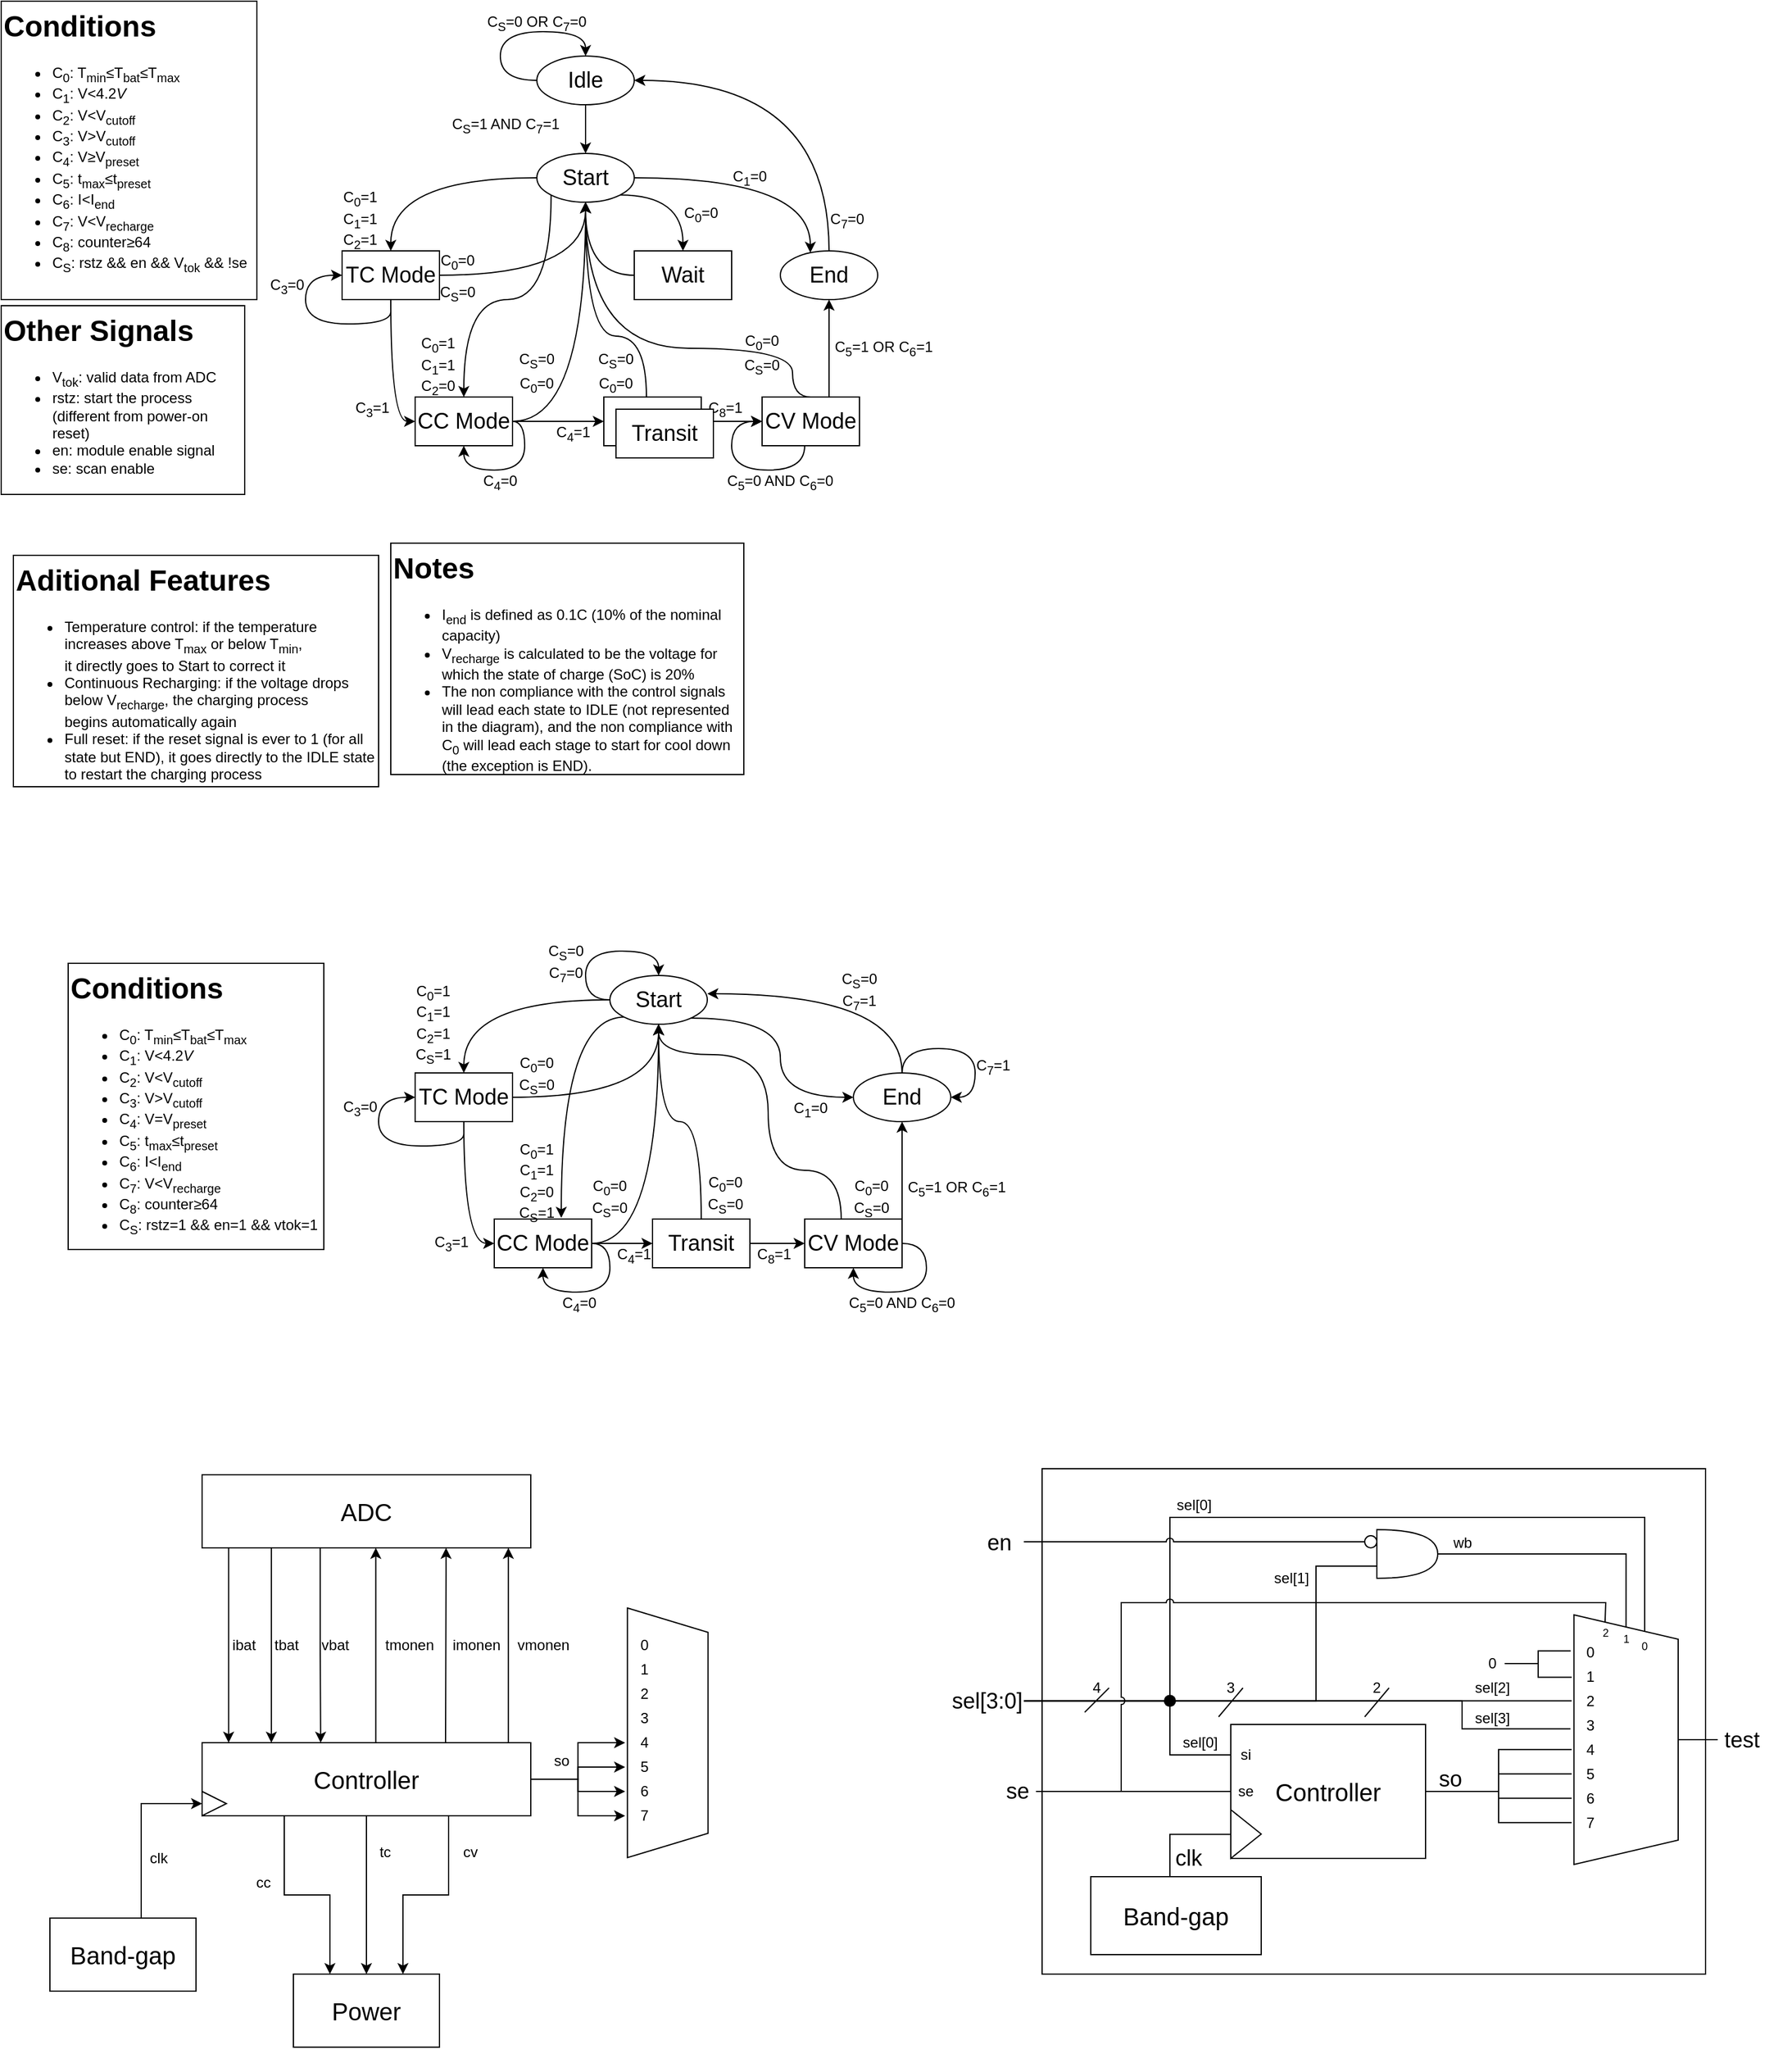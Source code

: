 <mxfile version="25.0.3">
  <diagram name="Page-1" id="hV8_vWimdpn24ltupnvK">
    <mxGraphModel dx="878" dy="556" grid="1" gridSize="10" guides="1" tooltips="1" connect="1" arrows="1" fold="1" page="1" pageScale="1" pageWidth="827" pageHeight="1169" math="0" shadow="0">
      <root>
        <mxCell id="0" />
        <mxCell id="1" parent="0" />
        <mxCell id="FENF5lnJM81x7ZP91x9k-214" value="" style="rounded=0;whiteSpace=wrap;html=1;strokeColor=none;" vertex="1" parent="1">
          <mxGeometry x="810" y="1340" width="700" height="460" as="geometry" />
        </mxCell>
        <mxCell id="FENF5lnJM81x7ZP91x9k-212" value="" style="rounded=0;whiteSpace=wrap;html=1;" vertex="1" parent="1">
          <mxGeometry x="895" y="1360" width="545" height="415" as="geometry" />
        </mxCell>
        <mxCell id="FENF5lnJM81x7ZP91x9k-88" value="&lt;font style=&quot;font-size: 20px;&quot;&gt;ADC&lt;/font&gt;" style="rounded=0;whiteSpace=wrap;html=1;horizontal=1;points=[[0,0,0,0,0],[0,0.25,0,0,0],[0,0.5,0,0,0],[0,0.75,0,0,0],[0,1,0,0,0],[0.16,1,0,0,0],[0.25,0,0,0,0],[0.31,1,0,0,0],[0.43,1,0,0,0],[0.5,0,0,0,0],[0.58,1,0,0,0],[0.73,1,0,0,0],[0.75,0,0,0,0],[0.86,1,0,0,0],[1,0,0,0,0],[1,0.25,0,0,0],[1,0.5,0,0,0],[1,0.75,0,0,0],[1,1,0,0,0]];rotation=-180;" vertex="1" parent="1">
          <mxGeometry x="205" y="1585" width="270" height="60" as="geometry" />
        </mxCell>
        <mxCell id="FENF5lnJM81x7ZP91x9k-24" value="" style="rounded=0;whiteSpace=wrap;html=1;strokeColor=none;" vertex="1" parent="1">
          <mxGeometry x="80" y="920" width="800" height="315" as="geometry" />
        </mxCell>
        <mxCell id="Qa07ZEY8zx5-E_0PlGd2-5" style="edgeStyle=orthogonalEdgeStyle;rounded=0;orthogonalLoop=1;jettySize=auto;html=1;entryX=0.5;entryY=0;entryDx=0;entryDy=0;" parent="1" source="Qa07ZEY8zx5-E_0PlGd2-2" target="Qa07ZEY8zx5-E_0PlGd2-4" edge="1">
          <mxGeometry relative="1" as="geometry" />
        </mxCell>
        <mxCell id="R3Bvoctj_jdyim1rGo82-14" style="edgeStyle=orthogonalEdgeStyle;rounded=0;orthogonalLoop=1;jettySize=auto;html=1;entryX=0.5;entryY=0;entryDx=0;entryDy=0;curved=1;" parent="1" source="Qa07ZEY8zx5-E_0PlGd2-2" target="Qa07ZEY8zx5-E_0PlGd2-2" edge="1">
          <mxGeometry relative="1" as="geometry">
            <mxPoint x="470" y="180" as="targetPoint" />
            <Array as="points">
              <mxPoint x="450" y="220" />
              <mxPoint x="450" y="180" />
              <mxPoint x="520" y="180" />
            </Array>
          </mxGeometry>
        </mxCell>
        <mxCell id="Qa07ZEY8zx5-E_0PlGd2-2" value="&lt;font style=&quot;font-size: 18px;&quot;&gt;Idle&lt;/font&gt;" style="ellipse;whiteSpace=wrap;html=1;" parent="1" vertex="1">
          <mxGeometry x="480" y="200" width="80" height="40" as="geometry" />
        </mxCell>
        <mxCell id="Qa07ZEY8zx5-E_0PlGd2-3" value="&lt;h1 style=&quot;margin-top: 0px;&quot;&gt;Conditions&lt;/h1&gt;&lt;ul&gt;&lt;li&gt;C&lt;sub&gt;0&lt;/sub&gt;: T&lt;sub&gt;min&lt;/sub&gt;≤T&lt;sub&gt;bat&lt;/sub&gt;≤T&lt;sub&gt;max&lt;/sub&gt;&lt;/li&gt;&lt;li&gt;C&lt;sub&gt;1&lt;/sub&gt;: V&amp;lt;4.2&lt;i&gt;V&lt;/i&gt;&lt;/li&gt;&lt;li&gt;C&lt;sub&gt;2&lt;/sub&gt;: V&amp;lt;V&lt;sub&gt;cutoff&lt;/sub&gt;&lt;/li&gt;&lt;li&gt;C&lt;sub&gt;3&lt;/sub&gt;: V&amp;gt;V&lt;sub&gt;cutoff&lt;/sub&gt;&lt;/li&gt;&lt;li&gt;C&lt;sub&gt;4&lt;/sub&gt;: V&lt;font&gt;≥&lt;/font&gt;V&lt;sub&gt;preset&lt;/sub&gt;&lt;/li&gt;&lt;li&gt;C&lt;sub&gt;5&lt;/sub&gt;: t&lt;sub&gt;max&lt;/sub&gt;≤t&lt;sub&gt;preset&lt;/sub&gt;&lt;/li&gt;&lt;li&gt;C&lt;sub&gt;6&lt;/sub&gt;: I&amp;lt;I&lt;sub&gt;end&lt;/sub&gt;&lt;/li&gt;&lt;li&gt;C&lt;sub&gt;7&lt;/sub&gt;: V&amp;lt;V&lt;sub&gt;recharge&lt;/sub&gt;&lt;/li&gt;&lt;li&gt;C&lt;sub&gt;8&lt;/sub&gt;: counter&lt;font&gt;≥64&lt;/font&gt;&lt;/li&gt;&lt;li&gt;C&lt;sub&gt;S&lt;/sub&gt;: rstz &amp;amp;&amp;amp; en &amp;amp;&amp;amp; V&lt;sub&gt;tok&lt;/sub&gt; &amp;amp;&amp;amp; !se&lt;br&gt;&lt;/li&gt;&lt;/ul&gt;" style="text;html=1;whiteSpace=wrap;overflow=hidden;rounded=0;strokeColor=default;fillColor=default;" parent="1" vertex="1">
          <mxGeometry x="40" y="155" width="210" height="245" as="geometry" />
        </mxCell>
        <mxCell id="Qa07ZEY8zx5-E_0PlGd2-15" style="edgeStyle=orthogonalEdgeStyle;rounded=0;orthogonalLoop=1;jettySize=auto;html=1;exitX=1;exitY=1;exitDx=0;exitDy=0;entryX=0.5;entryY=0;entryDx=0;entryDy=0;curved=1;" parent="1" source="Qa07ZEY8zx5-E_0PlGd2-4" target="Qa07ZEY8zx5-E_0PlGd2-7" edge="1">
          <mxGeometry relative="1" as="geometry">
            <Array as="points">
              <mxPoint x="600" y="314" />
            </Array>
          </mxGeometry>
        </mxCell>
        <mxCell id="Qa07ZEY8zx5-E_0PlGd2-16" style="edgeStyle=orthogonalEdgeStyle;rounded=0;orthogonalLoop=1;jettySize=auto;html=1;entryX=0;entryY=0.5;entryDx=0;entryDy=0;startArrow=classic;startFill=1;endArrow=none;endFill=0;curved=1;" parent="1" source="Qa07ZEY8zx5-E_0PlGd2-4" target="Qa07ZEY8zx5-E_0PlGd2-7" edge="1">
          <mxGeometry relative="1" as="geometry" />
        </mxCell>
        <mxCell id="Qa07ZEY8zx5-E_0PlGd2-23" style="edgeStyle=orthogonalEdgeStyle;rounded=0;orthogonalLoop=1;jettySize=auto;html=1;exitX=0;exitY=1;exitDx=0;exitDy=0;curved=1;entryX=0.5;entryY=0;entryDx=0;entryDy=0;" parent="1" source="Qa07ZEY8zx5-E_0PlGd2-4" target="Qa07ZEY8zx5-E_0PlGd2-14" edge="1">
          <mxGeometry relative="1" as="geometry">
            <Array as="points">
              <mxPoint x="492" y="400" />
              <mxPoint x="420" y="400" />
            </Array>
            <mxPoint x="470" y="460" as="targetPoint" />
          </mxGeometry>
        </mxCell>
        <mxCell id="Qa07ZEY8zx5-E_0PlGd2-24" style="edgeStyle=orthogonalEdgeStyle;rounded=0;orthogonalLoop=1;jettySize=auto;html=1;entryX=0.5;entryY=0;entryDx=0;entryDy=0;curved=1;" parent="1" source="Qa07ZEY8zx5-E_0PlGd2-4" target="Qa07ZEY8zx5-E_0PlGd2-19" edge="1">
          <mxGeometry relative="1" as="geometry" />
        </mxCell>
        <mxCell id="Qa07ZEY8zx5-E_0PlGd2-4" value="&lt;font style=&quot;font-size: 18px;&quot;&gt;Start&lt;/font&gt;" style="ellipse;whiteSpace=wrap;html=1;" parent="1" vertex="1">
          <mxGeometry x="480" y="280" width="80" height="40" as="geometry" />
        </mxCell>
        <mxCell id="Qa07ZEY8zx5-E_0PlGd2-6" value="&lt;div&gt;C&lt;sub&gt;0&lt;/sub&gt;=1&lt;/div&gt;&lt;div&gt;C&lt;sub&gt;1&lt;/sub&gt;=1&lt;/div&gt;&lt;div&gt;C&lt;sub&gt;2&lt;/sub&gt;=1&lt;br&gt;&lt;/div&gt;" style="text;html=1;align=center;verticalAlign=middle;whiteSpace=wrap;rounded=0;" parent="1" vertex="1">
          <mxGeometry x="320" y="310" width="30" height="50" as="geometry" />
        </mxCell>
        <mxCell id="Qa07ZEY8zx5-E_0PlGd2-7" value="&lt;font style=&quot;font-size: 18px;&quot;&gt;Wait&lt;/font&gt;" style="whiteSpace=wrap;html=1;rounded=0;" parent="1" vertex="1">
          <mxGeometry x="560" y="360" width="80" height="40" as="geometry" />
        </mxCell>
        <mxCell id="Qa07ZEY8zx5-E_0PlGd2-26" style="edgeStyle=orthogonalEdgeStyle;rounded=0;orthogonalLoop=1;jettySize=auto;html=1;entryX=0;entryY=0.5;entryDx=0;entryDy=0;curved=1;" parent="1" source="Qa07ZEY8zx5-E_0PlGd2-14" target="FENF5lnJM81x7ZP91x9k-3" edge="1">
          <mxGeometry relative="1" as="geometry" />
        </mxCell>
        <mxCell id="R3Bvoctj_jdyim1rGo82-25" style="edgeStyle=orthogonalEdgeStyle;rounded=0;orthogonalLoop=1;jettySize=auto;html=1;entryX=0.5;entryY=1;entryDx=0;entryDy=0;curved=1;" parent="1" source="Qa07ZEY8zx5-E_0PlGd2-14" target="Qa07ZEY8zx5-E_0PlGd2-4" edge="1">
          <mxGeometry relative="1" as="geometry">
            <Array as="points">
              <mxPoint x="520" y="500" />
            </Array>
          </mxGeometry>
        </mxCell>
        <mxCell id="Qa07ZEY8zx5-E_0PlGd2-14" value="&lt;font style=&quot;font-size: 18px;&quot;&gt;CC Mode&lt;/font&gt;" style="whiteSpace=wrap;html=1;rounded=0;" parent="1" vertex="1">
          <mxGeometry x="380" y="480" width="80" height="40" as="geometry" />
        </mxCell>
        <mxCell id="7gil-hiqsTWwfiF-RkSV-2" style="edgeStyle=orthogonalEdgeStyle;rounded=0;orthogonalLoop=1;jettySize=auto;html=1;entryX=1;entryY=0.5;entryDx=0;entryDy=0;curved=1;" parent="1" source="Qa07ZEY8zx5-E_0PlGd2-17" target="Qa07ZEY8zx5-E_0PlGd2-2" edge="1">
          <mxGeometry relative="1" as="geometry">
            <Array as="points">
              <mxPoint x="720" y="220" />
            </Array>
          </mxGeometry>
        </mxCell>
        <mxCell id="Qa07ZEY8zx5-E_0PlGd2-17" value="&lt;font style=&quot;font-size: 18px;&quot;&gt;End&lt;/font&gt;" style="ellipse;whiteSpace=wrap;html=1;" parent="1" vertex="1">
          <mxGeometry x="680" y="360" width="80" height="40" as="geometry" />
        </mxCell>
        <mxCell id="Qa07ZEY8zx5-E_0PlGd2-25" style="edgeStyle=orthogonalEdgeStyle;rounded=0;orthogonalLoop=1;jettySize=auto;html=1;entryX=0;entryY=0.5;entryDx=0;entryDy=0;curved=1;" parent="1" source="Qa07ZEY8zx5-E_0PlGd2-19" target="Qa07ZEY8zx5-E_0PlGd2-14" edge="1">
          <mxGeometry relative="1" as="geometry">
            <Array as="points">
              <mxPoint x="360" y="500" />
            </Array>
          </mxGeometry>
        </mxCell>
        <mxCell id="R3Bvoctj_jdyim1rGo82-24" style="edgeStyle=orthogonalEdgeStyle;rounded=0;orthogonalLoop=1;jettySize=auto;html=1;entryX=0.5;entryY=1;entryDx=0;entryDy=0;curved=1;" parent="1" source="Qa07ZEY8zx5-E_0PlGd2-19" target="Qa07ZEY8zx5-E_0PlGd2-4" edge="1">
          <mxGeometry relative="1" as="geometry" />
        </mxCell>
        <mxCell id="Qa07ZEY8zx5-E_0PlGd2-19" value="&lt;font style=&quot;font-size: 18px;&quot;&gt;TC Mode&lt;/font&gt;" style="whiteSpace=wrap;html=1;rounded=0;" parent="1" vertex="1">
          <mxGeometry x="320" y="360" width="80" height="40" as="geometry" />
        </mxCell>
        <mxCell id="Qa07ZEY8zx5-E_0PlGd2-27" style="edgeStyle=orthogonalEdgeStyle;rounded=0;orthogonalLoop=1;jettySize=auto;html=1;curved=1;entryX=0.5;entryY=1;entryDx=0;entryDy=0;" parent="1" source="Qa07ZEY8zx5-E_0PlGd2-22" target="Qa07ZEY8zx5-E_0PlGd2-17" edge="1">
          <mxGeometry relative="1" as="geometry">
            <Array as="points">
              <mxPoint x="720" y="500" />
            </Array>
          </mxGeometry>
        </mxCell>
        <mxCell id="R3Bvoctj_jdyim1rGo82-28" style="edgeStyle=orthogonalEdgeStyle;rounded=0;orthogonalLoop=1;jettySize=auto;html=1;entryX=0.5;entryY=1;entryDx=0;entryDy=0;curved=1;exitX=0.5;exitY=0;exitDx=0;exitDy=0;" parent="1" source="Qa07ZEY8zx5-E_0PlGd2-22" target="Qa07ZEY8zx5-E_0PlGd2-4" edge="1">
          <mxGeometry relative="1" as="geometry">
            <Array as="points">
              <mxPoint x="690" y="440" />
              <mxPoint x="520" y="440" />
            </Array>
          </mxGeometry>
        </mxCell>
        <mxCell id="7gil-hiqsTWwfiF-RkSV-7" style="edgeStyle=orthogonalEdgeStyle;rounded=0;orthogonalLoop=1;jettySize=auto;html=1;curved=1;entryX=0;entryY=0.5;entryDx=0;entryDy=0;" parent="1" source="Qa07ZEY8zx5-E_0PlGd2-22" target="Qa07ZEY8zx5-E_0PlGd2-22" edge="1">
          <mxGeometry relative="1" as="geometry">
            <mxPoint x="660" y="500" as="targetPoint" />
            <Array as="points">
              <mxPoint x="700" y="540" />
              <mxPoint x="640" y="540" />
              <mxPoint x="640" y="500" />
            </Array>
          </mxGeometry>
        </mxCell>
        <mxCell id="Qa07ZEY8zx5-E_0PlGd2-22" value="&lt;font style=&quot;font-size: 18px;&quot;&gt;CV Mode&lt;/font&gt;" style="whiteSpace=wrap;html=1;rounded=0;" parent="1" vertex="1">
          <mxGeometry x="665" y="480" width="80" height="40" as="geometry" />
        </mxCell>
        <mxCell id="Qa07ZEY8zx5-E_0PlGd2-28" style="edgeStyle=orthogonalEdgeStyle;rounded=0;orthogonalLoop=1;jettySize=auto;html=1;entryX=0;entryY=0.5;entryDx=0;entryDy=0;curved=1;" parent="1" target="Qa07ZEY8zx5-E_0PlGd2-19" edge="1">
          <mxGeometry relative="1" as="geometry">
            <mxPoint x="360" y="410" as="sourcePoint" />
            <Array as="points">
              <mxPoint x="360" y="420" />
              <mxPoint x="290" y="420" />
              <mxPoint x="290" y="380" />
            </Array>
          </mxGeometry>
        </mxCell>
        <mxCell id="Qa07ZEY8zx5-E_0PlGd2-29" style="edgeStyle=orthogonalEdgeStyle;rounded=0;orthogonalLoop=1;jettySize=auto;html=1;curved=1;entryX=0.5;entryY=1;entryDx=0;entryDy=0;" parent="1" source="Qa07ZEY8zx5-E_0PlGd2-14" edge="1" target="Qa07ZEY8zx5-E_0PlGd2-14">
          <mxGeometry relative="1" as="geometry">
            <Array as="points">
              <mxPoint x="470" y="500" />
              <mxPoint x="470" y="540" />
              <mxPoint x="420" y="540" />
            </Array>
            <mxPoint x="470" y="520" as="targetPoint" />
          </mxGeometry>
        </mxCell>
        <mxCell id="Qa07ZEY8zx5-E_0PlGd2-30" value="&lt;div&gt;C&lt;sub&gt;0&lt;/sub&gt;=1&lt;/div&gt;&lt;div&gt;C&lt;sub&gt;1&lt;/sub&gt;=1&lt;/div&gt;&lt;div&gt;C&lt;sub&gt;2&lt;/sub&gt;=0&lt;br&gt;&lt;/div&gt;" style="text;html=1;align=center;verticalAlign=middle;whiteSpace=wrap;rounded=0;" parent="1" vertex="1">
          <mxGeometry x="384" y="430" width="30" height="50" as="geometry" />
        </mxCell>
        <mxCell id="Qa07ZEY8zx5-E_0PlGd2-31" value="&lt;div&gt;C&lt;sub&gt;0&lt;/sub&gt;=0&lt;/div&gt;" style="text;html=1;align=center;verticalAlign=middle;whiteSpace=wrap;rounded=0;" parent="1" vertex="1">
          <mxGeometry x="600" y="320" width="30" height="20" as="geometry" />
        </mxCell>
        <mxCell id="Qa07ZEY8zx5-E_0PlGd2-32" value="&lt;div&gt;C&lt;sub&gt;3&lt;/sub&gt;=0&lt;/div&gt;" style="text;html=1;align=center;verticalAlign=middle;whiteSpace=wrap;rounded=0;" parent="1" vertex="1">
          <mxGeometry x="260" y="378.5" width="30" height="20" as="geometry" />
        </mxCell>
        <mxCell id="Qa07ZEY8zx5-E_0PlGd2-33" value="&lt;div&gt;C&lt;sub&gt;3&lt;/sub&gt;=1&lt;/div&gt;" style="text;html=1;align=center;verticalAlign=middle;whiteSpace=wrap;rounded=0;" parent="1" vertex="1">
          <mxGeometry x="330" y="480" width="30" height="20" as="geometry" />
        </mxCell>
        <mxCell id="Qa07ZEY8zx5-E_0PlGd2-34" value="&lt;div&gt;C&lt;sub&gt;4&lt;/sub&gt;=0&lt;/div&gt;" style="text;html=1;align=center;verticalAlign=middle;whiteSpace=wrap;rounded=0;" parent="1" vertex="1">
          <mxGeometry x="435" y="540" width="30" height="20" as="geometry" />
        </mxCell>
        <mxCell id="Qa07ZEY8zx5-E_0PlGd2-35" value="&lt;div&gt;C&lt;sub&gt;4&lt;/sub&gt;=1&lt;/div&gt;" style="text;html=1;align=center;verticalAlign=middle;whiteSpace=wrap;rounded=0;" parent="1" vertex="1">
          <mxGeometry x="495" y="500" width="30" height="20" as="geometry" />
        </mxCell>
        <mxCell id="Qa07ZEY8zx5-E_0PlGd2-36" value="&lt;div&gt;C&lt;sub&gt;5&lt;/sub&gt;=0 AND C&lt;sub&gt;6&lt;/sub&gt;=0&lt;/div&gt;" style="text;html=1;align=center;verticalAlign=middle;whiteSpace=wrap;rounded=0;" parent="1" vertex="1">
          <mxGeometry x="630" y="540" width="100" height="20" as="geometry" />
        </mxCell>
        <mxCell id="R3Bvoctj_jdyim1rGo82-1" value="&lt;h1 style=&quot;margin-top: 0px;&quot;&gt;Other Signals&lt;br&gt;&lt;/h1&gt;&lt;ul&gt;&lt;li&gt;V&lt;sub&gt;tok&lt;/sub&gt;: valid data from ADC&lt;/li&gt;&lt;li&gt;rstz: start the process (different from power-on reset)&lt;/li&gt;&lt;li&gt;en: module enable signal&lt;/li&gt;&lt;li&gt;se: scan enable&lt;br&gt;&lt;/li&gt;&lt;/ul&gt;" style="text;html=1;whiteSpace=wrap;overflow=hidden;rounded=0;strokeColor=default;fillColor=default;" parent="1" vertex="1">
          <mxGeometry x="40" y="405" width="200" height="155" as="geometry" />
        </mxCell>
        <mxCell id="R3Bvoctj_jdyim1rGo82-3" value="C&lt;sub&gt;S&lt;/sub&gt;=1 AND C&lt;sub&gt;7&lt;/sub&gt;=1" style="text;html=1;align=center;verticalAlign=middle;whiteSpace=wrap;rounded=0;" parent="1" vertex="1">
          <mxGeometry x="390" y="242" width="129" height="30" as="geometry" />
        </mxCell>
        <mxCell id="R3Bvoctj_jdyim1rGo82-17" value="&lt;div&gt;C&lt;sub&gt;S&lt;/sub&gt;=0 OR C&lt;sub&gt;7&lt;/sub&gt;=0&lt;br&gt;&lt;/div&gt;" style="text;html=1;align=center;verticalAlign=middle;whiteSpace=wrap;rounded=0;" parent="1" vertex="1">
          <mxGeometry x="425" y="155" width="110" height="35" as="geometry" />
        </mxCell>
        <mxCell id="R3Bvoctj_jdyim1rGo82-26" value="&lt;div&gt;C&lt;sub&gt;0&lt;/sub&gt;=0&lt;/div&gt;" style="text;html=1;align=center;verticalAlign=middle;whiteSpace=wrap;rounded=0;" parent="1" vertex="1">
          <mxGeometry x="465" y="460" width="30" height="20" as="geometry" />
        </mxCell>
        <mxCell id="R3Bvoctj_jdyim1rGo82-27" value="&lt;div&gt;C&lt;sub&gt;0&lt;/sub&gt;=0&lt;/div&gt;" style="text;html=1;align=center;verticalAlign=middle;whiteSpace=wrap;rounded=0;" parent="1" vertex="1">
          <mxGeometry x="400" y="358.5" width="30" height="20" as="geometry" />
        </mxCell>
        <mxCell id="R3Bvoctj_jdyim1rGo82-30" value="&lt;div&gt;C&lt;sub&gt;0&lt;/sub&gt;=0&lt;/div&gt;" style="text;html=1;align=center;verticalAlign=middle;whiteSpace=wrap;rounded=0;" parent="1" vertex="1">
          <mxGeometry x="650" y="425" width="30" height="20" as="geometry" />
        </mxCell>
        <mxCell id="R3Bvoctj_jdyim1rGo82-33" value="&lt;h1 style=&quot;margin-top: 0px;&quot;&gt;Aditional Features&lt;/h1&gt;&lt;ul&gt;&lt;li&gt;&lt;div align=&quot;left&quot;&gt;Temperature control: if the temperature increases above T&lt;sub&gt;max&lt;/sub&gt; or below T&lt;sub&gt;min&lt;/sub&gt;,&amp;nbsp;&lt;/div&gt;&lt;div align=&quot;left&quot;&gt;it directly goes to Start to correct it&lt;/div&gt;&lt;/li&gt;&lt;li&gt;&lt;div align=&quot;left&quot;&gt;Continuous Recharging: if the voltage drops below V&lt;sub&gt;recharge&lt;/sub&gt;, the charging process&amp;nbsp;&lt;/div&gt;&lt;div align=&quot;left&quot;&gt;begins automatically again&lt;/div&gt;&lt;/li&gt;&lt;li&gt;Full reset: if the reset signal is ever to 1 (for all state but END), it goes directly to the IDLE state to restart the charging process&lt;/li&gt;&lt;/ul&gt;" style="text;html=1;whiteSpace=wrap;overflow=hidden;rounded=0;strokeColor=default;fillColor=default;" parent="1" vertex="1">
          <mxGeometry x="50" y="610" width="300" height="190" as="geometry" />
        </mxCell>
        <mxCell id="7gil-hiqsTWwfiF-RkSV-1" value="&lt;h1 style=&quot;margin-top: 0px;&quot;&gt;Notes&lt;/h1&gt;&lt;div&gt;&lt;ul&gt;&lt;li&gt;I&lt;sub&gt;end&lt;/sub&gt; is defined as 0.1C (10% of the nominal capacity)&lt;/li&gt;&lt;li&gt;V&lt;sub&gt;recharge&lt;/sub&gt; is calculated to be the voltage for which the state of charge (SoC) is 20%&lt;/li&gt;&lt;li&gt;The non compliance with the control signals will lead each state to IDLE (not represented in the diagram), and the non compliance with C&lt;sub&gt;0&lt;/sub&gt; will lead each stage to start for cool down (the exception is END). &lt;br&gt;&lt;/li&gt;&lt;/ul&gt;&lt;/div&gt;" style="text;html=1;whiteSpace=wrap;overflow=hidden;rounded=0;strokeColor=default;fillColor=default;" parent="1" vertex="1">
          <mxGeometry x="360" y="600" width="290" height="190" as="geometry" />
        </mxCell>
        <mxCell id="7gil-hiqsTWwfiF-RkSV-5" style="edgeStyle=orthogonalEdgeStyle;rounded=0;orthogonalLoop=1;jettySize=auto;html=1;entryX=0.308;entryY=0.038;entryDx=0;entryDy=0;entryPerimeter=0;curved=1;" parent="1" source="Qa07ZEY8zx5-E_0PlGd2-4" target="Qa07ZEY8zx5-E_0PlGd2-17" edge="1">
          <mxGeometry relative="1" as="geometry" />
        </mxCell>
        <mxCell id="7gil-hiqsTWwfiF-RkSV-6" value="&lt;div&gt;C&lt;sub&gt;1&lt;/sub&gt;=0&lt;/div&gt;" style="text;html=1;align=center;verticalAlign=middle;whiteSpace=wrap;rounded=0;" parent="1" vertex="1">
          <mxGeometry x="640" y="290" width="30" height="20" as="geometry" />
        </mxCell>
        <mxCell id="7gil-hiqsTWwfiF-RkSV-10" value="&lt;div&gt;C&lt;sub&gt;5&lt;/sub&gt;=1 OR C&lt;sub&gt;6&lt;/sub&gt;=1&lt;/div&gt;" style="text;html=1;align=center;verticalAlign=middle;whiteSpace=wrap;rounded=0;" parent="1" vertex="1">
          <mxGeometry x="720" y="430" width="90" height="20" as="geometry" />
        </mxCell>
        <mxCell id="OYRed6BsWh4tqV8TMah2-6" style="edgeStyle=orthogonalEdgeStyle;rounded=0;orthogonalLoop=1;jettySize=auto;html=1;exitX=0;exitY=1;exitDx=0;exitDy=0;curved=1;entryX=0.688;entryY=-0.025;entryDx=0;entryDy=0;entryPerimeter=0;" parent="1" source="OYRed6BsWh4tqV8TMah2-8" target="OYRed6BsWh4tqV8TMah2-13" edge="1">
          <mxGeometry relative="1" as="geometry">
            <Array as="points">
              <mxPoint x="500" y="989" />
            </Array>
            <mxPoint x="500" y="1150" as="targetPoint" />
          </mxGeometry>
        </mxCell>
        <mxCell id="OYRed6BsWh4tqV8TMah2-7" style="edgeStyle=orthogonalEdgeStyle;rounded=0;orthogonalLoop=1;jettySize=auto;html=1;entryX=0.5;entryY=0;entryDx=0;entryDy=0;curved=1;" parent="1" source="OYRed6BsWh4tqV8TMah2-8" target="OYRed6BsWh4tqV8TMah2-18" edge="1">
          <mxGeometry relative="1" as="geometry" />
        </mxCell>
        <mxCell id="OYRed6BsWh4tqV8TMah2-8" value="&lt;font style=&quot;font-size: 18px;&quot;&gt;Start&lt;/font&gt;" style="ellipse;whiteSpace=wrap;html=1;" parent="1" vertex="1">
          <mxGeometry x="540" y="955" width="80" height="40" as="geometry" />
        </mxCell>
        <mxCell id="OYRed6BsWh4tqV8TMah2-9" value="&lt;div&gt;C&lt;sub&gt;0&lt;/sub&gt;=1&lt;/div&gt;&lt;div&gt;C&lt;sub&gt;1&lt;/sub&gt;=1&lt;/div&gt;&lt;div&gt;C&lt;sub&gt;2&lt;/sub&gt;=1&lt;br&gt;&lt;/div&gt;&lt;div&gt;C&lt;sub&gt;S&lt;/sub&gt;=1&lt;/div&gt;" style="text;html=1;align=center;verticalAlign=middle;whiteSpace=wrap;rounded=0;" parent="1" vertex="1">
          <mxGeometry x="380" y="960" width="30" height="70" as="geometry" />
        </mxCell>
        <mxCell id="OYRed6BsWh4tqV8TMah2-11" style="edgeStyle=orthogonalEdgeStyle;rounded=0;orthogonalLoop=1;jettySize=auto;html=1;entryX=0;entryY=0.5;entryDx=0;entryDy=0;" parent="1" source="OYRed6BsWh4tqV8TMah2-13" target="FENF5lnJM81x7ZP91x9k-18" edge="1">
          <mxGeometry relative="1" as="geometry">
            <mxPoint x="600" y="1175" as="targetPoint" />
          </mxGeometry>
        </mxCell>
        <mxCell id="OYRed6BsWh4tqV8TMah2-12" style="edgeStyle=orthogonalEdgeStyle;rounded=0;orthogonalLoop=1;jettySize=auto;html=1;entryX=0.5;entryY=1;entryDx=0;entryDy=0;curved=1;" parent="1" source="OYRed6BsWh4tqV8TMah2-13" target="OYRed6BsWh4tqV8TMah2-8" edge="1">
          <mxGeometry relative="1" as="geometry">
            <Array as="points">
              <mxPoint x="580" y="1175" />
            </Array>
          </mxGeometry>
        </mxCell>
        <mxCell id="OYRed6BsWh4tqV8TMah2-13" value="&lt;font style=&quot;font-size: 18px;&quot;&gt;CC Mode&lt;/font&gt;" style="whiteSpace=wrap;html=1;rounded=0;" parent="1" vertex="1">
          <mxGeometry x="445" y="1155" width="80" height="40" as="geometry" />
        </mxCell>
        <mxCell id="OYRed6BsWh4tqV8TMah2-14" style="edgeStyle=orthogonalEdgeStyle;rounded=0;orthogonalLoop=1;jettySize=auto;html=1;curved=1;" parent="1" source="OYRed6BsWh4tqV8TMah2-15" edge="1">
          <mxGeometry relative="1" as="geometry">
            <Array as="points">
              <mxPoint x="780" y="970" />
              <mxPoint x="620" y="970" />
            </Array>
            <mxPoint x="620" y="970" as="targetPoint" />
          </mxGeometry>
        </mxCell>
        <mxCell id="OYRed6BsWh4tqV8TMah2-15" value="&lt;font style=&quot;font-size: 18px;&quot;&gt;End&lt;/font&gt;" style="ellipse;whiteSpace=wrap;html=1;" parent="1" vertex="1">
          <mxGeometry x="740" y="1035" width="80" height="40" as="geometry" />
        </mxCell>
        <mxCell id="OYRed6BsWh4tqV8TMah2-16" style="edgeStyle=orthogonalEdgeStyle;rounded=0;orthogonalLoop=1;jettySize=auto;html=1;entryX=0;entryY=0.5;entryDx=0;entryDy=0;curved=1;" parent="1" source="OYRed6BsWh4tqV8TMah2-18" target="OYRed6BsWh4tqV8TMah2-13" edge="1">
          <mxGeometry relative="1" as="geometry">
            <Array as="points">
              <mxPoint x="420" y="1175" />
            </Array>
          </mxGeometry>
        </mxCell>
        <mxCell id="OYRed6BsWh4tqV8TMah2-17" style="edgeStyle=orthogonalEdgeStyle;rounded=0;orthogonalLoop=1;jettySize=auto;html=1;entryX=0.5;entryY=1;entryDx=0;entryDy=0;curved=1;" parent="1" source="OYRed6BsWh4tqV8TMah2-18" target="OYRed6BsWh4tqV8TMah2-8" edge="1">
          <mxGeometry relative="1" as="geometry" />
        </mxCell>
        <mxCell id="OYRed6BsWh4tqV8TMah2-18" value="&lt;font style=&quot;font-size: 18px;&quot;&gt;TC Mode&lt;/font&gt;" style="whiteSpace=wrap;html=1;rounded=0;" parent="1" vertex="1">
          <mxGeometry x="380" y="1035" width="80" height="40" as="geometry" />
        </mxCell>
        <mxCell id="OYRed6BsWh4tqV8TMah2-19" style="edgeStyle=orthogonalEdgeStyle;rounded=0;orthogonalLoop=1;jettySize=auto;html=1;curved=1;entryX=0.5;entryY=1;entryDx=0;entryDy=0;" parent="1" source="OYRed6BsWh4tqV8TMah2-22" target="OYRed6BsWh4tqV8TMah2-15" edge="1">
          <mxGeometry relative="1" as="geometry">
            <Array as="points">
              <mxPoint x="780" y="1175" />
            </Array>
          </mxGeometry>
        </mxCell>
        <mxCell id="OYRed6BsWh4tqV8TMah2-20" style="edgeStyle=orthogonalEdgeStyle;rounded=0;orthogonalLoop=1;jettySize=auto;html=1;entryX=0.5;entryY=1;entryDx=0;entryDy=0;curved=1;" parent="1" source="OYRed6BsWh4tqV8TMah2-22" target="OYRed6BsWh4tqV8TMah2-8" edge="1">
          <mxGeometry relative="1" as="geometry">
            <Array as="points">
              <mxPoint x="730" y="1115" />
              <mxPoint x="670" y="1115" />
              <mxPoint x="670" y="1020" />
              <mxPoint x="580" y="1020" />
            </Array>
          </mxGeometry>
        </mxCell>
        <mxCell id="OYRed6BsWh4tqV8TMah2-21" style="edgeStyle=orthogonalEdgeStyle;rounded=0;orthogonalLoop=1;jettySize=auto;html=1;entryX=0.5;entryY=1;entryDx=0;entryDy=0;curved=1;" parent="1" source="OYRed6BsWh4tqV8TMah2-22" target="OYRed6BsWh4tqV8TMah2-22" edge="1">
          <mxGeometry relative="1" as="geometry">
            <mxPoint x="760" y="1245" as="targetPoint" />
            <Array as="points">
              <mxPoint x="800" y="1175" />
              <mxPoint x="800" y="1215" />
              <mxPoint x="740" y="1215" />
            </Array>
          </mxGeometry>
        </mxCell>
        <mxCell id="OYRed6BsWh4tqV8TMah2-22" value="&lt;font style=&quot;font-size: 18px;&quot;&gt;CV Mode&lt;/font&gt;" style="whiteSpace=wrap;html=1;rounded=0;" parent="1" vertex="1">
          <mxGeometry x="700" y="1155" width="80" height="40" as="geometry" />
        </mxCell>
        <mxCell id="OYRed6BsWh4tqV8TMah2-23" style="edgeStyle=orthogonalEdgeStyle;rounded=0;orthogonalLoop=1;jettySize=auto;html=1;entryX=0;entryY=0.5;entryDx=0;entryDy=0;curved=1;" parent="1" target="OYRed6BsWh4tqV8TMah2-18" edge="1">
          <mxGeometry relative="1" as="geometry">
            <mxPoint x="420" y="1085" as="sourcePoint" />
            <Array as="points">
              <mxPoint x="420" y="1095" />
              <mxPoint x="350" y="1095" />
              <mxPoint x="350" y="1055" />
            </Array>
          </mxGeometry>
        </mxCell>
        <mxCell id="OYRed6BsWh4tqV8TMah2-24" style="edgeStyle=orthogonalEdgeStyle;rounded=0;orthogonalLoop=1;jettySize=auto;html=1;curved=1;" parent="1" source="OYRed6BsWh4tqV8TMah2-13" edge="1" target="OYRed6BsWh4tqV8TMah2-13">
          <mxGeometry relative="1" as="geometry">
            <Array as="points">
              <mxPoint x="540" y="1175" />
              <mxPoint x="540" y="1215" />
              <mxPoint x="485" y="1215" />
            </Array>
            <mxPoint x="530" y="1200" as="targetPoint" />
          </mxGeometry>
        </mxCell>
        <mxCell id="OYRed6BsWh4tqV8TMah2-25" value="&lt;div&gt;C&lt;sub&gt;0&lt;/sub&gt;=1&lt;/div&gt;&lt;div&gt;C&lt;sub&gt;1&lt;/sub&gt;=1&lt;/div&gt;&lt;div&gt;C&lt;sub&gt;2&lt;/sub&gt;=0&lt;/div&gt;&lt;div&gt;&lt;div&gt;C&lt;sub&gt;S&lt;/sub&gt;=1&lt;/div&gt;&lt;/div&gt;" style="text;html=1;align=center;verticalAlign=middle;whiteSpace=wrap;rounded=0;" parent="1" vertex="1">
          <mxGeometry x="465" y="1095" width="30" height="60" as="geometry" />
        </mxCell>
        <mxCell id="OYRed6BsWh4tqV8TMah2-27" value="&lt;div&gt;C&lt;sub&gt;3&lt;/sub&gt;=0&lt;/div&gt;" style="text;html=1;align=center;verticalAlign=middle;whiteSpace=wrap;rounded=0;" parent="1" vertex="1">
          <mxGeometry x="320" y="1053.5" width="30" height="20" as="geometry" />
        </mxCell>
        <mxCell id="OYRed6BsWh4tqV8TMah2-28" value="&lt;div&gt;C&lt;sub&gt;3&lt;/sub&gt;=1&lt;/div&gt;" style="text;html=1;align=center;verticalAlign=middle;whiteSpace=wrap;rounded=0;" parent="1" vertex="1">
          <mxGeometry x="395" y="1165" width="30" height="20" as="geometry" />
        </mxCell>
        <mxCell id="OYRed6BsWh4tqV8TMah2-29" value="&lt;div&gt;C&lt;sub&gt;4&lt;/sub&gt;=0&lt;/div&gt;" style="text;html=1;align=center;verticalAlign=middle;whiteSpace=wrap;rounded=0;" parent="1" vertex="1">
          <mxGeometry x="500" y="1215" width="30" height="20" as="geometry" />
        </mxCell>
        <mxCell id="OYRed6BsWh4tqV8TMah2-30" value="&lt;div&gt;C&lt;sub&gt;4&lt;/sub&gt;=1&lt;/div&gt;" style="text;html=1;align=center;verticalAlign=middle;whiteSpace=wrap;rounded=0;" parent="1" vertex="1">
          <mxGeometry x="545" y="1175" width="30" height="20" as="geometry" />
        </mxCell>
        <mxCell id="OYRed6BsWh4tqV8TMah2-31" value="&lt;div&gt;C&lt;sub&gt;5&lt;/sub&gt;=0 AND C&lt;sub&gt;6&lt;/sub&gt;=0&lt;/div&gt;" style="text;html=1;align=center;verticalAlign=middle;whiteSpace=wrap;rounded=0;" parent="1" vertex="1">
          <mxGeometry x="730" y="1215" width="100" height="20" as="geometry" />
        </mxCell>
        <mxCell id="OYRed6BsWh4tqV8TMah2-34" value="&lt;div&gt;C&lt;sub&gt;0&lt;/sub&gt;=0&lt;/div&gt;&lt;div&gt;C&lt;sub&gt;S&lt;/sub&gt;=0&lt;/div&gt;" style="text;html=1;align=center;verticalAlign=middle;whiteSpace=wrap;rounded=0;" parent="1" vertex="1">
          <mxGeometry x="525" y="1122.5" width="30" height="30" as="geometry" />
        </mxCell>
        <mxCell id="OYRed6BsWh4tqV8TMah2-35" value="&lt;div&gt;C&lt;sub&gt;0&lt;/sub&gt;=0&lt;/div&gt;&lt;div&gt;&lt;div&gt;C&lt;sub&gt;S&lt;/sub&gt;=0&lt;/div&gt;&lt;/div&gt;" style="text;html=1;align=center;verticalAlign=middle;whiteSpace=wrap;rounded=0;" parent="1" vertex="1">
          <mxGeometry x="465" y="1020" width="30" height="33.5" as="geometry" />
        </mxCell>
        <mxCell id="OYRed6BsWh4tqV8TMah2-36" value="&lt;div&gt;C&lt;sub&gt;0&lt;/sub&gt;=0&lt;/div&gt;&lt;div&gt;C&lt;sub&gt;S&lt;/sub&gt;=0&lt;/div&gt;" style="text;html=1;align=center;verticalAlign=middle;whiteSpace=wrap;rounded=0;" parent="1" vertex="1">
          <mxGeometry x="740" y="1120" width="30" height="35" as="geometry" />
        </mxCell>
        <mxCell id="OYRed6BsWh4tqV8TMah2-37" style="edgeStyle=orthogonalEdgeStyle;rounded=0;orthogonalLoop=1;jettySize=auto;html=1;entryX=0;entryY=0.5;entryDx=0;entryDy=0;curved=1;" parent="1" source="OYRed6BsWh4tqV8TMah2-8" target="OYRed6BsWh4tqV8TMah2-15" edge="1">
          <mxGeometry relative="1" as="geometry">
            <Array as="points">
              <mxPoint x="680" y="990" />
              <mxPoint x="680" y="1055" />
            </Array>
          </mxGeometry>
        </mxCell>
        <mxCell id="OYRed6BsWh4tqV8TMah2-38" value="&lt;div&gt;C&lt;sub&gt;1&lt;/sub&gt;=0&lt;/div&gt;" style="text;html=1;align=center;verticalAlign=middle;whiteSpace=wrap;rounded=0;" parent="1" vertex="1">
          <mxGeometry x="690" y="1055" width="30" height="20" as="geometry" />
        </mxCell>
        <mxCell id="OYRed6BsWh4tqV8TMah2-39" value="&lt;div&gt;C&lt;sub&gt;5&lt;/sub&gt;=1 OR C&lt;sub&gt;6&lt;/sub&gt;=1&lt;/div&gt;" style="text;html=1;align=center;verticalAlign=middle;whiteSpace=wrap;rounded=0;" parent="1" vertex="1">
          <mxGeometry x="780" y="1120" width="90" height="20" as="geometry" />
        </mxCell>
        <mxCell id="OYRed6BsWh4tqV8TMah2-40" value="&lt;h1 style=&quot;margin-top: 0px;&quot;&gt;Conditions&lt;/h1&gt;&lt;ul&gt;&lt;li&gt;C&lt;sub&gt;0&lt;/sub&gt;: T&lt;sub&gt;min&lt;/sub&gt;≤T&lt;sub&gt;bat&lt;/sub&gt;≤T&lt;sub&gt;max&lt;/sub&gt;&lt;/li&gt;&lt;li&gt;C&lt;sub&gt;1&lt;/sub&gt;: V&amp;lt;4.2&lt;i&gt;V&lt;/i&gt;&lt;/li&gt;&lt;li&gt;C&lt;sub&gt;2&lt;/sub&gt;: V&amp;lt;V&lt;sub&gt;cutoff&lt;/sub&gt;&lt;/li&gt;&lt;li&gt;C&lt;sub&gt;3&lt;/sub&gt;: V&amp;gt;V&lt;sub&gt;cutoff&lt;/sub&gt;&lt;/li&gt;&lt;li&gt;C&lt;sub&gt;4&lt;/sub&gt;: V=V&lt;sub&gt;preset&lt;/sub&gt;&lt;/li&gt;&lt;li&gt;C&lt;sub&gt;5&lt;/sub&gt;: t&lt;sub&gt;max&lt;/sub&gt;≤t&lt;sub&gt;preset&lt;/sub&gt;&lt;/li&gt;&lt;li&gt;C&lt;sub&gt;6&lt;/sub&gt;: I&amp;lt;I&lt;sub&gt;end&lt;/sub&gt;&lt;/li&gt;&lt;li&gt;C&lt;sub&gt;7&lt;/sub&gt;: V&amp;lt;V&lt;sub&gt;recharge&lt;/sub&gt;&lt;/li&gt;&lt;li&gt;C&lt;sub&gt;8&lt;/sub&gt;: counter&lt;font&gt;≥64&lt;/font&gt;&lt;/li&gt;&lt;li&gt;C&lt;sub&gt;S&lt;/sub&gt;: rstz=1 &amp;amp;&amp;amp; en=1 &amp;amp;&amp;amp; vtok=1&lt;br&gt;&lt;/li&gt;&lt;/ul&gt;" style="text;html=1;whiteSpace=wrap;overflow=hidden;rounded=0;strokeColor=default;fillColor=default;" parent="1" vertex="1">
          <mxGeometry x="95" y="945" width="210" height="235" as="geometry" />
        </mxCell>
        <mxCell id="OYRed6BsWh4tqV8TMah2-44" value="&lt;div&gt;&lt;div&gt;C&lt;sub&gt;S&lt;/sub&gt;=0&lt;/div&gt;&lt;/div&gt;&lt;div&gt;C&lt;sub&gt;7&lt;/sub&gt;=1&lt;/div&gt;" style="text;html=1;align=center;verticalAlign=middle;whiteSpace=wrap;rounded=0;" parent="1" vertex="1">
          <mxGeometry x="730" y="950" width="30" height="35" as="geometry" />
        </mxCell>
        <mxCell id="OYRed6BsWh4tqV8TMah2-49" style="edgeStyle=orthogonalEdgeStyle;rounded=0;orthogonalLoop=1;jettySize=auto;html=1;entryX=0;entryY=0.5;entryDx=0;entryDy=0;curved=1;endArrow=none;endFill=0;startArrow=classic;startFill=1;" parent="1" source="OYRed6BsWh4tqV8TMah2-8" target="OYRed6BsWh4tqV8TMah2-8" edge="1">
          <mxGeometry relative="1" as="geometry">
            <Array as="points">
              <mxPoint x="580" y="935" />
              <mxPoint x="520" y="935" />
              <mxPoint x="520" y="975" />
            </Array>
          </mxGeometry>
        </mxCell>
        <mxCell id="OYRed6BsWh4tqV8TMah2-50" value="&lt;div&gt;C&lt;sub&gt;S&lt;/sub&gt;=0&lt;/div&gt;&lt;div&gt;C&lt;sub&gt;7&lt;/sub&gt;=0&lt;/div&gt;" style="text;html=1;align=center;verticalAlign=middle;whiteSpace=wrap;rounded=0;" parent="1" vertex="1">
          <mxGeometry x="489" y="930" width="30" height="30" as="geometry" />
        </mxCell>
        <mxCell id="OYRed6BsWh4tqV8TMah2-51" style="edgeStyle=orthogonalEdgeStyle;rounded=0;orthogonalLoop=1;jettySize=auto;html=1;entryX=1;entryY=0.5;entryDx=0;entryDy=0;curved=1;" parent="1" source="OYRed6BsWh4tqV8TMah2-15" target="OYRed6BsWh4tqV8TMah2-15" edge="1">
          <mxGeometry relative="1" as="geometry">
            <Array as="points">
              <mxPoint x="780" y="1015" />
              <mxPoint x="840" y="1015" />
              <mxPoint x="840" y="1055" />
            </Array>
          </mxGeometry>
        </mxCell>
        <mxCell id="OYRed6BsWh4tqV8TMah2-52" value="&lt;div&gt;C&lt;sub&gt;7&lt;/sub&gt;=1&lt;/div&gt;" style="text;html=1;align=center;verticalAlign=middle;whiteSpace=wrap;rounded=0;" parent="1" vertex="1">
          <mxGeometry x="840" y="1020" width="30" height="20" as="geometry" />
        </mxCell>
        <mxCell id="FENF5lnJM81x7ZP91x9k-1" value="&lt;div&gt;C&lt;sub&gt;S&lt;/sub&gt;=0&lt;/div&gt;" style="text;html=1;align=center;verticalAlign=middle;whiteSpace=wrap;rounded=0;" vertex="1" parent="1">
          <mxGeometry x="400" y="385" width="30" height="20" as="geometry" />
        </mxCell>
        <mxCell id="FENF5lnJM81x7ZP91x9k-7" style="edgeStyle=orthogonalEdgeStyle;rounded=0;orthogonalLoop=1;jettySize=auto;html=1;entryX=0.5;entryY=1;entryDx=0;entryDy=0;curved=1;" edge="1" parent="1" source="FENF5lnJM81x7ZP91x9k-3" target="Qa07ZEY8zx5-E_0PlGd2-4">
          <mxGeometry relative="1" as="geometry">
            <Array as="points">
              <mxPoint x="570" y="430" />
              <mxPoint x="520" y="430" />
            </Array>
          </mxGeometry>
        </mxCell>
        <mxCell id="FENF5lnJM81x7ZP91x9k-10" style="edgeStyle=orthogonalEdgeStyle;rounded=0;orthogonalLoop=1;jettySize=auto;html=1;entryX=0;entryY=0.5;entryDx=0;entryDy=0;" edge="1" parent="1" source="FENF5lnJM81x7ZP91x9k-3" target="Qa07ZEY8zx5-E_0PlGd2-22">
          <mxGeometry relative="1" as="geometry" />
        </mxCell>
        <mxCell id="FENF5lnJM81x7ZP91x9k-3" value="&lt;font style=&quot;font-size: 18px;&quot;&gt;Transit&lt;/font&gt;" style="whiteSpace=wrap;html=1;rounded=0;" vertex="1" parent="1">
          <mxGeometry x="535" y="480" width="80" height="40" as="geometry" />
        </mxCell>
        <mxCell id="FENF5lnJM81x7ZP91x9k-6" value="&lt;div&gt;C&lt;sub&gt;S&lt;/sub&gt;=0&lt;/div&gt;" style="text;html=1;align=center;verticalAlign=middle;whiteSpace=wrap;rounded=0;" vertex="1" parent="1">
          <mxGeometry x="465" y="440" width="30" height="20" as="geometry" />
        </mxCell>
        <mxCell id="FENF5lnJM81x7ZP91x9k-8" value="&lt;div&gt;C&lt;sub&gt;S&lt;/sub&gt;=0&lt;/div&gt;" style="text;html=1;align=center;verticalAlign=middle;whiteSpace=wrap;rounded=0;" vertex="1" parent="1">
          <mxGeometry x="530" y="440" width="30" height="20" as="geometry" />
        </mxCell>
        <mxCell id="FENF5lnJM81x7ZP91x9k-9" value="&lt;div&gt;C&lt;sub&gt;0&lt;/sub&gt;=0&lt;/div&gt;" style="text;html=1;align=center;verticalAlign=middle;whiteSpace=wrap;rounded=0;" vertex="1" parent="1">
          <mxGeometry x="530" y="460" width="30" height="20" as="geometry" />
        </mxCell>
        <mxCell id="FENF5lnJM81x7ZP91x9k-12" value="&lt;div&gt;C&lt;sub&gt;8&lt;/sub&gt;=1&lt;/div&gt;" style="text;html=1;align=center;verticalAlign=middle;whiteSpace=wrap;rounded=0;" vertex="1" parent="1">
          <mxGeometry x="620" y="480" width="30" height="20" as="geometry" />
        </mxCell>
        <mxCell id="FENF5lnJM81x7ZP91x9k-13" value="&lt;div&gt;C&lt;sub&gt;S&lt;/sub&gt;=0&lt;/div&gt;" style="text;html=1;align=center;verticalAlign=middle;whiteSpace=wrap;rounded=0;" vertex="1" parent="1">
          <mxGeometry x="650" y="445" width="30" height="20" as="geometry" />
        </mxCell>
        <mxCell id="FENF5lnJM81x7ZP91x9k-14" value="&lt;div&gt;C&lt;sub&gt;7&lt;/sub&gt;=0&lt;/div&gt;" style="text;html=1;align=center;verticalAlign=middle;whiteSpace=wrap;rounded=0;" vertex="1" parent="1">
          <mxGeometry x="720" y="325" width="30" height="20" as="geometry" />
        </mxCell>
        <mxCell id="FENF5lnJM81x7ZP91x9k-15" value="&lt;font style=&quot;font-size: 18px;&quot;&gt;Transit&lt;/font&gt;" style="whiteSpace=wrap;html=1;rounded=0;" vertex="1" parent="1">
          <mxGeometry x="545" y="490" width="80" height="40" as="geometry" />
        </mxCell>
        <mxCell id="FENF5lnJM81x7ZP91x9k-20" style="edgeStyle=orthogonalEdgeStyle;rounded=0;orthogonalLoop=1;jettySize=auto;html=1;entryX=0;entryY=0.5;entryDx=0;entryDy=0;" edge="1" parent="1" source="FENF5lnJM81x7ZP91x9k-18" target="OYRed6BsWh4tqV8TMah2-22">
          <mxGeometry relative="1" as="geometry" />
        </mxCell>
        <mxCell id="FENF5lnJM81x7ZP91x9k-22" style="edgeStyle=orthogonalEdgeStyle;rounded=0;orthogonalLoop=1;jettySize=auto;html=1;entryX=0.5;entryY=1;entryDx=0;entryDy=0;curved=1;" edge="1" parent="1" source="FENF5lnJM81x7ZP91x9k-18" target="OYRed6BsWh4tqV8TMah2-8">
          <mxGeometry relative="1" as="geometry" />
        </mxCell>
        <mxCell id="FENF5lnJM81x7ZP91x9k-18" value="&lt;font style=&quot;font-size: 18px;&quot;&gt;Transit&lt;/font&gt;" style="whiteSpace=wrap;html=1;rounded=0;" vertex="1" parent="1">
          <mxGeometry x="575" y="1155" width="80" height="40" as="geometry" />
        </mxCell>
        <mxCell id="FENF5lnJM81x7ZP91x9k-21" value="&lt;div&gt;C&lt;sub&gt;8&lt;/sub&gt;=1&lt;/div&gt;" style="text;html=1;align=center;verticalAlign=middle;whiteSpace=wrap;rounded=0;" vertex="1" parent="1">
          <mxGeometry x="660" y="1175" width="30" height="20" as="geometry" />
        </mxCell>
        <mxCell id="FENF5lnJM81x7ZP91x9k-23" value="&lt;div&gt;C&lt;sub&gt;0&lt;/sub&gt;=0&lt;/div&gt;&lt;div&gt;C&lt;sub&gt;S&lt;/sub&gt;=0&lt;/div&gt;" style="text;html=1;align=center;verticalAlign=middle;whiteSpace=wrap;rounded=0;" vertex="1" parent="1">
          <mxGeometry x="620" y="1120" width="30" height="30" as="geometry" />
        </mxCell>
        <mxCell id="FENF5lnJM81x7ZP91x9k-43" style="edgeStyle=orthogonalEdgeStyle;rounded=0;orthogonalLoop=1;jettySize=auto;html=1;" edge="1" parent="1" source="FENF5lnJM81x7ZP91x9k-25" target="FENF5lnJM81x7ZP91x9k-35">
          <mxGeometry relative="1" as="geometry" />
        </mxCell>
        <mxCell id="FENF5lnJM81x7ZP91x9k-44" style="edgeStyle=orthogonalEdgeStyle;rounded=0;orthogonalLoop=1;jettySize=auto;html=1;" edge="1" parent="1" source="FENF5lnJM81x7ZP91x9k-25" target="FENF5lnJM81x7ZP91x9k-36">
          <mxGeometry relative="1" as="geometry" />
        </mxCell>
        <mxCell id="FENF5lnJM81x7ZP91x9k-45" style="edgeStyle=orthogonalEdgeStyle;rounded=0;orthogonalLoop=1;jettySize=auto;html=1;" edge="1" parent="1" source="FENF5lnJM81x7ZP91x9k-25" target="FENF5lnJM81x7ZP91x9k-37">
          <mxGeometry relative="1" as="geometry" />
        </mxCell>
        <mxCell id="FENF5lnJM81x7ZP91x9k-46" style="edgeStyle=orthogonalEdgeStyle;rounded=0;orthogonalLoop=1;jettySize=auto;html=1;" edge="1" parent="1" source="FENF5lnJM81x7ZP91x9k-25" target="FENF5lnJM81x7ZP91x9k-38">
          <mxGeometry relative="1" as="geometry" />
        </mxCell>
        <mxCell id="FENF5lnJM81x7ZP91x9k-66" style="edgeStyle=orthogonalEdgeStyle;rounded=0;orthogonalLoop=1;jettySize=auto;html=1;exitX=0.25;exitY=1;exitDx=0;exitDy=0;entryX=0.25;entryY=0;entryDx=0;entryDy=0;" edge="1" parent="1" source="FENF5lnJM81x7ZP91x9k-25" target="FENF5lnJM81x7ZP91x9k-26">
          <mxGeometry relative="1" as="geometry" />
        </mxCell>
        <mxCell id="FENF5lnJM81x7ZP91x9k-67" style="edgeStyle=orthogonalEdgeStyle;rounded=0;orthogonalLoop=1;jettySize=auto;html=1;entryX=0.5;entryY=0;entryDx=0;entryDy=0;" edge="1" parent="1" source="FENF5lnJM81x7ZP91x9k-25" target="FENF5lnJM81x7ZP91x9k-26">
          <mxGeometry relative="1" as="geometry" />
        </mxCell>
        <mxCell id="FENF5lnJM81x7ZP91x9k-68" style="edgeStyle=orthogonalEdgeStyle;rounded=0;orthogonalLoop=1;jettySize=auto;html=1;exitX=0.75;exitY=1;exitDx=0;exitDy=0;entryX=0.75;entryY=0;entryDx=0;entryDy=0;" edge="1" parent="1" source="FENF5lnJM81x7ZP91x9k-25" target="FENF5lnJM81x7ZP91x9k-26">
          <mxGeometry relative="1" as="geometry" />
        </mxCell>
        <mxCell id="FENF5lnJM81x7ZP91x9k-25" value="&lt;font style=&quot;font-size: 20px;&quot;&gt;Controller&lt;/font&gt;" style="rounded=0;whiteSpace=wrap;html=1;" vertex="1" parent="1">
          <mxGeometry x="205" y="1585" width="270" height="60" as="geometry" />
        </mxCell>
        <mxCell id="FENF5lnJM81x7ZP91x9k-26" value="&lt;font style=&quot;font-size: 20px;&quot;&gt;Power&lt;/font&gt;" style="rounded=0;whiteSpace=wrap;html=1;" vertex="1" parent="1">
          <mxGeometry x="280" y="1775" width="120" height="60" as="geometry" />
        </mxCell>
        <mxCell id="FENF5lnJM81x7ZP91x9k-41" value="" style="triangle;whiteSpace=wrap;html=1;" vertex="1" parent="1">
          <mxGeometry x="205" y="1625" width="20" height="20" as="geometry" />
        </mxCell>
        <mxCell id="FENF5lnJM81x7ZP91x9k-50" value="so" style="text;html=1;align=center;verticalAlign=middle;resizable=0;points=[];autosize=1;strokeColor=none;fillColor=none;" vertex="1" parent="1">
          <mxGeometry x="480" y="1585" width="40" height="30" as="geometry" />
        </mxCell>
        <mxCell id="FENF5lnJM81x7ZP91x9k-69" value="tc" style="text;html=1;align=center;verticalAlign=middle;resizable=0;points=[];autosize=1;strokeColor=none;fillColor=none;" vertex="1" parent="1">
          <mxGeometry x="340" y="1660" width="30" height="30" as="geometry" />
        </mxCell>
        <mxCell id="FENF5lnJM81x7ZP91x9k-70" value="cc" style="text;html=1;align=center;verticalAlign=middle;resizable=0;points=[];autosize=1;strokeColor=none;fillColor=none;" vertex="1" parent="1">
          <mxGeometry x="235" y="1685" width="40" height="30" as="geometry" />
        </mxCell>
        <mxCell id="FENF5lnJM81x7ZP91x9k-71" value="cv" style="text;html=1;align=center;verticalAlign=middle;resizable=0;points=[];autosize=1;strokeColor=none;fillColor=none;" vertex="1" parent="1">
          <mxGeometry x="405" y="1660" width="40" height="30" as="geometry" />
        </mxCell>
        <mxCell id="FENF5lnJM81x7ZP91x9k-27" value="" style="shape=trapezoid;perimeter=trapezoidPerimeter;whiteSpace=wrap;html=1;fixedSize=1;rotation=90;" vertex="1" parent="1">
          <mxGeometry x="485" y="1543.75" width="205" height="66.25" as="geometry" />
        </mxCell>
        <mxCell id="FENF5lnJM81x7ZP91x9k-31" value="0" style="text;html=1;align=center;verticalAlign=middle;resizable=0;points=[];autosize=1;strokeColor=none;fillColor=none;" vertex="1" parent="1">
          <mxGeometry x="552.5" y="1490" width="30" height="30" as="geometry" />
        </mxCell>
        <mxCell id="FENF5lnJM81x7ZP91x9k-32" value="1" style="text;html=1;align=center;verticalAlign=middle;resizable=0;points=[];autosize=1;strokeColor=none;fillColor=none;" vertex="1" parent="1">
          <mxGeometry x="552.5" y="1510" width="30" height="30" as="geometry" />
        </mxCell>
        <mxCell id="FENF5lnJM81x7ZP91x9k-33" value="2" style="text;html=1;align=center;verticalAlign=middle;resizable=0;points=[];autosize=1;strokeColor=none;fillColor=none;" vertex="1" parent="1">
          <mxGeometry x="552.5" y="1530" width="30" height="30" as="geometry" />
        </mxCell>
        <mxCell id="FENF5lnJM81x7ZP91x9k-34" value="3" style="text;html=1;align=center;verticalAlign=middle;resizable=0;points=[];autosize=1;strokeColor=none;fillColor=none;" vertex="1" parent="1">
          <mxGeometry x="552.5" y="1550" width="30" height="30" as="geometry" />
        </mxCell>
        <mxCell id="FENF5lnJM81x7ZP91x9k-35" value="4" style="text;html=1;align=center;verticalAlign=middle;resizable=0;points=[];autosize=1;strokeColor=none;fillColor=none;" vertex="1" parent="1">
          <mxGeometry x="552.5" y="1570" width="30" height="30" as="geometry" />
        </mxCell>
        <mxCell id="FENF5lnJM81x7ZP91x9k-36" value="5" style="text;html=1;align=center;verticalAlign=middle;resizable=0;points=[];autosize=1;strokeColor=none;fillColor=none;" vertex="1" parent="1">
          <mxGeometry x="552.5" y="1590" width="30" height="30" as="geometry" />
        </mxCell>
        <mxCell id="FENF5lnJM81x7ZP91x9k-37" value="6" style="text;html=1;align=center;verticalAlign=middle;resizable=0;points=[];autosize=1;strokeColor=none;fillColor=none;" vertex="1" parent="1">
          <mxGeometry x="552.5" y="1610" width="30" height="30" as="geometry" />
        </mxCell>
        <mxCell id="FENF5lnJM81x7ZP91x9k-38" value="7" style="text;html=1;align=center;verticalAlign=middle;resizable=0;points=[];autosize=1;strokeColor=none;fillColor=none;" vertex="1" parent="1">
          <mxGeometry x="552.5" y="1630" width="30" height="30" as="geometry" />
        </mxCell>
        <mxCell id="FENF5lnJM81x7ZP91x9k-84" value="&lt;font style=&quot;font-size: 20px;&quot;&gt;ADC&lt;/font&gt;" style="rounded=0;whiteSpace=wrap;html=1;horizontal=1;points=[[0,0,0,0,0],[0,0.25,0,0,0],[0,0.5,0,0,0],[0,0.75,0,0,0],[0,1,0,0,0],[0.16,1,0,0,0],[0.25,0,0,0,0],[0.31,1,0,0,0],[0.43,1,0,0,0],[0.5,0,0,0,0],[0.58,1,0,0,0],[0.73,1,0,0,0],[0.75,0,0,0,0],[0.86,1,0,0,0],[1,0,0,0,0],[1,0.25,0,0,0],[1,0.5,0,0,0],[1,0.75,0,0,0],[1,1,0,0,0]];" vertex="1" parent="1">
          <mxGeometry x="205" y="1365" width="270" height="60" as="geometry" />
        </mxCell>
        <mxCell id="FENF5lnJM81x7ZP91x9k-90" style="edgeStyle=orthogonalEdgeStyle;rounded=0;orthogonalLoop=1;jettySize=auto;html=1;exitX=0.16;exitY=1;exitDx=0;exitDy=0;exitPerimeter=0;entryX=0.86;entryY=1;entryDx=0;entryDy=0;entryPerimeter=0;" edge="1" parent="1">
          <mxGeometry relative="1" as="geometry">
            <mxPoint x="232.2" y="1425" as="sourcePoint" />
            <mxPoint x="226.8" y="1585" as="targetPoint" />
            <Array as="points">
              <mxPoint x="227" y="1425" />
            </Array>
          </mxGeometry>
        </mxCell>
        <mxCell id="FENF5lnJM81x7ZP91x9k-91" style="edgeStyle=orthogonalEdgeStyle;rounded=0;orthogonalLoop=1;jettySize=auto;html=1;exitX=0.31;exitY=1;exitDx=0;exitDy=0;exitPerimeter=0;entryX=0.73;entryY=1;entryDx=0;entryDy=0;entryPerimeter=0;" edge="1" parent="1">
          <mxGeometry relative="1" as="geometry">
            <mxPoint x="272.7" y="1425" as="sourcePoint" />
            <mxPoint x="261.9" y="1585" as="targetPoint" />
            <Array as="points">
              <mxPoint x="262" y="1425" />
            </Array>
          </mxGeometry>
        </mxCell>
        <mxCell id="FENF5lnJM81x7ZP91x9k-92" style="edgeStyle=orthogonalEdgeStyle;rounded=0;orthogonalLoop=1;jettySize=auto;html=1;exitX=0.43;exitY=1;exitDx=0;exitDy=0;exitPerimeter=0;entryX=0.58;entryY=1;entryDx=0;entryDy=0;entryPerimeter=0;" edge="1" parent="1">
          <mxGeometry relative="1" as="geometry">
            <mxPoint x="305.1" y="1425" as="sourcePoint" />
            <mxPoint x="302.4" y="1585" as="targetPoint" />
            <Array as="points">
              <mxPoint x="302" y="1425" />
              <mxPoint x="302" y="1505" />
            </Array>
          </mxGeometry>
        </mxCell>
        <mxCell id="FENF5lnJM81x7ZP91x9k-93" style="edgeStyle=orthogonalEdgeStyle;rounded=0;orthogonalLoop=1;jettySize=auto;html=1;exitX=0.58;exitY=1;exitDx=0;exitDy=0;exitPerimeter=0;entryX=0.43;entryY=1;entryDx=0;entryDy=0;entryPerimeter=0;startArrow=classic;startFill=1;endArrow=none;endFill=0;" edge="1" parent="1">
          <mxGeometry relative="1" as="geometry">
            <mxPoint x="347.7" y="1425" as="sourcePoint" />
            <mxPoint x="345.0" y="1585" as="targetPoint" />
            <Array as="points">
              <mxPoint x="348.1" y="1585" />
            </Array>
          </mxGeometry>
        </mxCell>
        <mxCell id="FENF5lnJM81x7ZP91x9k-94" style="edgeStyle=orthogonalEdgeStyle;rounded=0;orthogonalLoop=1;jettySize=auto;html=1;exitX=0.73;exitY=1;exitDx=0;exitDy=0;exitPerimeter=0;entryX=0.31;entryY=1;entryDx=0;entryDy=0;entryPerimeter=0;startArrow=classic;startFill=1;endArrow=none;endFill=0;" edge="1" parent="1">
          <mxGeometry relative="1" as="geometry">
            <mxPoint x="405.4" y="1425" as="sourcePoint" />
            <mxPoint x="394.6" y="1585" as="targetPoint" />
            <Array as="points">
              <mxPoint x="405" y="1445" />
              <mxPoint x="405" y="1445" />
              <mxPoint x="405" y="1585" />
            </Array>
          </mxGeometry>
        </mxCell>
        <mxCell id="FENF5lnJM81x7ZP91x9k-95" style="edgeStyle=orthogonalEdgeStyle;rounded=0;orthogonalLoop=1;jettySize=auto;html=1;entryX=0.16;entryY=1;entryDx=0;entryDy=0;entryPerimeter=0;startArrow=classic;startFill=1;endArrow=none;endFill=0;" edge="1" parent="1">
          <mxGeometry relative="1" as="geometry">
            <mxPoint x="456.6" y="1425" as="sourcePoint" />
            <mxPoint x="443.4" y="1585" as="targetPoint" />
            <Array as="points">
              <mxPoint x="456.6" y="1425" />
              <mxPoint x="456.6" y="1585" />
            </Array>
          </mxGeometry>
        </mxCell>
        <mxCell id="FENF5lnJM81x7ZP91x9k-96" value="vmonen" style="text;html=1;align=center;verticalAlign=middle;resizable=0;points=[];autosize=1;strokeColor=none;fillColor=none;horizontal=1;" vertex="1" parent="1">
          <mxGeometry x="450" y="1490" width="70" height="30" as="geometry" />
        </mxCell>
        <mxCell id="FENF5lnJM81x7ZP91x9k-97" value="imonen" style="text;html=1;align=center;verticalAlign=middle;resizable=0;points=[];autosize=1;strokeColor=none;fillColor=none;" vertex="1" parent="1">
          <mxGeometry x="400" y="1490" width="60" height="30" as="geometry" />
        </mxCell>
        <mxCell id="FENF5lnJM81x7ZP91x9k-98" value="tmonen" style="text;html=1;align=center;verticalAlign=middle;resizable=0;points=[];autosize=1;strokeColor=none;fillColor=none;" vertex="1" parent="1">
          <mxGeometry x="345" y="1490" width="60" height="30" as="geometry" />
        </mxCell>
        <mxCell id="FENF5lnJM81x7ZP91x9k-99" value="vbat" style="text;html=1;align=center;verticalAlign=middle;resizable=0;points=[];autosize=1;strokeColor=none;fillColor=none;" vertex="1" parent="1">
          <mxGeometry x="289" y="1490" width="50" height="30" as="geometry" />
        </mxCell>
        <mxCell id="FENF5lnJM81x7ZP91x9k-100" value="tbat" style="text;html=1;align=center;verticalAlign=middle;resizable=0;points=[];autosize=1;strokeColor=none;fillColor=none;" vertex="1" parent="1">
          <mxGeometry x="254" y="1490" width="40" height="30" as="geometry" />
        </mxCell>
        <mxCell id="FENF5lnJM81x7ZP91x9k-101" value="ibat" style="text;html=1;align=center;verticalAlign=middle;resizable=0;points=[];autosize=1;strokeColor=none;fillColor=none;" vertex="1" parent="1">
          <mxGeometry x="219" y="1490" width="40" height="30" as="geometry" />
        </mxCell>
        <mxCell id="FENF5lnJM81x7ZP91x9k-104" style="edgeStyle=orthogonalEdgeStyle;rounded=0;orthogonalLoop=1;jettySize=auto;html=1;entryX=0;entryY=0.5;entryDx=0;entryDy=0;" edge="1" parent="1" source="FENF5lnJM81x7ZP91x9k-103" target="FENF5lnJM81x7ZP91x9k-41">
          <mxGeometry relative="1" as="geometry">
            <Array as="points">
              <mxPoint x="155" y="1635" />
            </Array>
          </mxGeometry>
        </mxCell>
        <mxCell id="FENF5lnJM81x7ZP91x9k-103" value="&lt;font style=&quot;font-size: 20px;&quot;&gt;Band-gap&lt;/font&gt;" style="rounded=0;whiteSpace=wrap;html=1;" vertex="1" parent="1">
          <mxGeometry x="80" y="1729" width="120" height="60" as="geometry" />
        </mxCell>
        <mxCell id="FENF5lnJM81x7ZP91x9k-105" value="clk" style="text;html=1;align=center;verticalAlign=middle;resizable=0;points=[];autosize=1;strokeColor=none;fillColor=none;" vertex="1" parent="1">
          <mxGeometry x="149" y="1665" width="40" height="30" as="geometry" />
        </mxCell>
        <mxCell id="FENF5lnJM81x7ZP91x9k-107" style="edgeStyle=orthogonalEdgeStyle;rounded=0;orthogonalLoop=1;jettySize=auto;html=1;endArrow=none;endFill=0;entryX=0;entryY=0.499;entryDx=0;entryDy=0;entryPerimeter=0;" edge="1" parent="1" source="FENF5lnJM81x7ZP91x9k-114" target="FENF5lnJM81x7ZP91x9k-126">
          <mxGeometry relative="1" as="geometry" />
        </mxCell>
        <mxCell id="FENF5lnJM81x7ZP91x9k-108" style="edgeStyle=orthogonalEdgeStyle;rounded=0;orthogonalLoop=1;jettySize=auto;html=1;endArrow=none;endFill=0;" edge="1" parent="1" source="FENF5lnJM81x7ZP91x9k-114" target="FENF5lnJM81x7ZP91x9k-127">
          <mxGeometry relative="1" as="geometry" />
        </mxCell>
        <mxCell id="FENF5lnJM81x7ZP91x9k-109" style="edgeStyle=orthogonalEdgeStyle;rounded=0;orthogonalLoop=1;jettySize=auto;html=1;endArrow=none;endFill=0;" edge="1" parent="1" source="FENF5lnJM81x7ZP91x9k-114" target="FENF5lnJM81x7ZP91x9k-128">
          <mxGeometry relative="1" as="geometry" />
        </mxCell>
        <mxCell id="FENF5lnJM81x7ZP91x9k-110" style="edgeStyle=orthogonalEdgeStyle;rounded=0;orthogonalLoop=1;jettySize=auto;html=1;endArrow=none;endFill=0;" edge="1" parent="1" source="FENF5lnJM81x7ZP91x9k-114" target="FENF5lnJM81x7ZP91x9k-129">
          <mxGeometry relative="1" as="geometry" />
        </mxCell>
        <mxCell id="FENF5lnJM81x7ZP91x9k-114" value="&lt;font style=&quot;font-size: 20px;&quot;&gt;Controller&lt;/font&gt;" style="rounded=0;whiteSpace=wrap;html=1;" vertex="1" parent="1">
          <mxGeometry x="1050" y="1570" width="160" height="110" as="geometry" />
        </mxCell>
        <mxCell id="FENF5lnJM81x7ZP91x9k-116" value="" style="triangle;whiteSpace=wrap;html=1;" vertex="1" parent="1">
          <mxGeometry x="1050" y="1640" width="25" height="40" as="geometry" />
        </mxCell>
        <mxCell id="FENF5lnJM81x7ZP91x9k-117" value="so" style="text;html=1;align=center;verticalAlign=middle;resizable=0;points=[];autosize=1;strokeColor=none;fillColor=none;fontSize=18;" vertex="1" parent="1">
          <mxGeometry x="1210" y="1595" width="40" height="40" as="geometry" />
        </mxCell>
        <mxCell id="FENF5lnJM81x7ZP91x9k-147" style="edgeStyle=orthogonalEdgeStyle;rounded=0;orthogonalLoop=1;jettySize=auto;html=1;entryX=0;entryY=0.821;entryDx=0;entryDy=0;entryPerimeter=0;endArrow=none;endFill=0;" edge="1" parent="1" source="FENF5lnJM81x7ZP91x9k-146" target="FENF5lnJM81x7ZP91x9k-114">
          <mxGeometry relative="1" as="geometry">
            <mxPoint x="990" y="1660" as="targetPoint" />
            <Array as="points">
              <mxPoint x="1000" y="1660" />
            </Array>
          </mxGeometry>
        </mxCell>
        <mxCell id="FENF5lnJM81x7ZP91x9k-146" value="&lt;font style=&quot;font-size: 20px;&quot;&gt;Band-gap&lt;/font&gt;" style="rounded=0;whiteSpace=wrap;html=1;" vertex="1" parent="1">
          <mxGeometry x="935" y="1695" width="140" height="64" as="geometry" />
        </mxCell>
        <mxCell id="FENF5lnJM81x7ZP91x9k-150" value="clk" style="text;html=1;align=center;verticalAlign=middle;resizable=0;points=[];autosize=1;strokeColor=none;fillColor=none;fontSize=18;" vertex="1" parent="1">
          <mxGeometry x="990" y="1660" width="50" height="40" as="geometry" />
        </mxCell>
        <mxCell id="FENF5lnJM81x7ZP91x9k-172" style="edgeStyle=orthogonalEdgeStyle;rounded=0;orthogonalLoop=1;jettySize=auto;html=1;entryX=0;entryY=0.5;entryDx=0;entryDy=0;endArrow=none;endFill=0;" edge="1" parent="1" source="FENF5lnJM81x7ZP91x9k-153" target="FENF5lnJM81x7ZP91x9k-160">
          <mxGeometry relative="1" as="geometry">
            <Array as="points">
              <mxPoint x="1000" y="1551" />
              <mxPoint x="1000" y="1595" />
            </Array>
          </mxGeometry>
        </mxCell>
        <mxCell id="FENF5lnJM81x7ZP91x9k-196" style="edgeStyle=orthogonalEdgeStyle;rounded=0;orthogonalLoop=1;jettySize=auto;html=1;entryX=0.5;entryY=0;entryDx=0;entryDy=0;jumpStyle=arc;endArrow=none;endFill=0;" edge="1" parent="1" source="FENF5lnJM81x7ZP91x9k-153" target="FENF5lnJM81x7ZP91x9k-192">
          <mxGeometry relative="1" as="geometry">
            <Array as="points">
              <mxPoint x="1000" y="1551" />
              <mxPoint x="1000" y="1400" />
              <mxPoint x="1390" y="1400" />
            </Array>
          </mxGeometry>
        </mxCell>
        <mxCell id="FENF5lnJM81x7ZP91x9k-153" value="sel[3:0]" style="text;html=1;align=center;verticalAlign=middle;whiteSpace=wrap;rounded=0;fontSize=18;" vertex="1" parent="1">
          <mxGeometry x="820" y="1535.63" width="60" height="30" as="geometry" />
        </mxCell>
        <mxCell id="FENF5lnJM81x7ZP91x9k-159" style="edgeStyle=orthogonalEdgeStyle;rounded=0;orthogonalLoop=1;jettySize=auto;html=1;entryX=0;entryY=0.5;entryDx=0;entryDy=0;endArrow=none;endFill=0;" edge="1" parent="1" source="FENF5lnJM81x7ZP91x9k-154" target="FENF5lnJM81x7ZP91x9k-156">
          <mxGeometry relative="1" as="geometry" />
        </mxCell>
        <mxCell id="FENF5lnJM81x7ZP91x9k-178" style="edgeStyle=orthogonalEdgeStyle;rounded=0;orthogonalLoop=1;jettySize=auto;html=1;entryX=0.467;entryY=0.028;entryDx=0;entryDy=0;endArrow=none;endFill=0;entryPerimeter=0;jumpStyle=arc;" edge="1" parent="1" source="FENF5lnJM81x7ZP91x9k-154" target="FENF5lnJM81x7ZP91x9k-190">
          <mxGeometry relative="1" as="geometry">
            <Array as="points">
              <mxPoint x="960" y="1625" />
              <mxPoint x="960" y="1470" />
              <mxPoint x="1358" y="1470" />
              <mxPoint x="1358" y="1490" />
            </Array>
          </mxGeometry>
        </mxCell>
        <mxCell id="FENF5lnJM81x7ZP91x9k-154" value="se" style="text;html=1;align=center;verticalAlign=middle;whiteSpace=wrap;rounded=0;fontSize=18;" vertex="1" parent="1">
          <mxGeometry x="860" y="1610" width="30" height="30" as="geometry" />
        </mxCell>
        <mxCell id="FENF5lnJM81x7ZP91x9k-156" value="se" style="text;html=1;align=center;verticalAlign=middle;whiteSpace=wrap;rounded=0;" vertex="1" parent="1">
          <mxGeometry x="1050" y="1610" width="25" height="30" as="geometry" />
        </mxCell>
        <mxCell id="FENF5lnJM81x7ZP91x9k-157" value="" style="group" vertex="1" connectable="0" parent="1">
          <mxGeometry x="1330" y="1479.995" width="160" height="205" as="geometry" />
        </mxCell>
        <mxCell id="FENF5lnJM81x7ZP91x9k-121" value="" style="shape=trapezoid;perimeter=trapezoidPerimeter;whiteSpace=wrap;html=1;fixedSize=1;rotation=90;movable=1;resizable=1;rotatable=1;deletable=1;editable=1;locked=0;connectable=1;" vertex="1" parent="FENF5lnJM81x7ZP91x9k-157">
          <mxGeometry x="-57.81" y="59.69" width="205" height="85.63" as="geometry" />
        </mxCell>
        <mxCell id="FENF5lnJM81x7ZP91x9k-122" value="0" style="text;html=1;align=center;verticalAlign=middle;resizable=0;points=[];autosize=1;strokeColor=none;fillColor=none;" vertex="1" parent="FENF5lnJM81x7ZP91x9k-157">
          <mxGeometry y="15.625" width="30" height="30" as="geometry" />
        </mxCell>
        <mxCell id="FENF5lnJM81x7ZP91x9k-123" value="1" style="text;html=1;align=center;verticalAlign=middle;resizable=0;points=[];autosize=1;strokeColor=none;fillColor=none;" vertex="1" parent="FENF5lnJM81x7ZP91x9k-157">
          <mxGeometry y="35.625" width="30" height="30" as="geometry" />
        </mxCell>
        <mxCell id="FENF5lnJM81x7ZP91x9k-124" value="2" style="text;html=1;align=center;verticalAlign=middle;resizable=0;points=[];autosize=1;strokeColor=none;fillColor=none;" vertex="1" parent="FENF5lnJM81x7ZP91x9k-157">
          <mxGeometry y="55.625" width="30" height="30" as="geometry" />
        </mxCell>
        <mxCell id="FENF5lnJM81x7ZP91x9k-125" value="3" style="text;html=1;align=center;verticalAlign=middle;resizable=0;points=[];autosize=1;strokeColor=none;fillColor=none;" vertex="1" parent="FENF5lnJM81x7ZP91x9k-157">
          <mxGeometry y="75.625" width="30" height="30" as="geometry" />
        </mxCell>
        <mxCell id="FENF5lnJM81x7ZP91x9k-126" value="4" style="text;html=1;align=center;verticalAlign=middle;resizable=0;points=[];autosize=1;strokeColor=none;fillColor=none;" vertex="1" parent="FENF5lnJM81x7ZP91x9k-157">
          <mxGeometry y="95.625" width="30" height="30" as="geometry" />
        </mxCell>
        <mxCell id="FENF5lnJM81x7ZP91x9k-127" value="5" style="text;html=1;align=center;verticalAlign=middle;resizable=0;points=[];autosize=1;strokeColor=none;fillColor=none;" vertex="1" parent="FENF5lnJM81x7ZP91x9k-157">
          <mxGeometry y="115.625" width="30" height="30" as="geometry" />
        </mxCell>
        <mxCell id="FENF5lnJM81x7ZP91x9k-128" value="6" style="text;html=1;align=center;verticalAlign=middle;resizable=0;points=[];autosize=1;strokeColor=none;fillColor=none;" vertex="1" parent="FENF5lnJM81x7ZP91x9k-157">
          <mxGeometry y="135.625" width="30" height="30" as="geometry" />
        </mxCell>
        <mxCell id="FENF5lnJM81x7ZP91x9k-129" value="7" style="text;html=1;align=center;verticalAlign=middle;resizable=0;points=[];autosize=1;strokeColor=none;fillColor=none;" vertex="1" parent="FENF5lnJM81x7ZP91x9k-157">
          <mxGeometry y="155.625" width="30" height="30" as="geometry" />
        </mxCell>
        <mxCell id="FENF5lnJM81x7ZP91x9k-190" value="2" style="text;html=1;align=center;verticalAlign=middle;whiteSpace=wrap;rounded=0;fontSize=9;" vertex="1" parent="FENF5lnJM81x7ZP91x9k-157">
          <mxGeometry x="18" y="5.005" width="20" height="20" as="geometry" />
        </mxCell>
        <mxCell id="FENF5lnJM81x7ZP91x9k-191" value="1" style="text;html=1;align=center;verticalAlign=middle;whiteSpace=wrap;rounded=0;fontSize=9;" vertex="1" parent="FENF5lnJM81x7ZP91x9k-157">
          <mxGeometry x="34.69" y="10.005" width="20" height="20" as="geometry" />
        </mxCell>
        <mxCell id="FENF5lnJM81x7ZP91x9k-192" value="0" style="text;html=1;align=center;verticalAlign=middle;whiteSpace=wrap;rounded=0;fontSize=9;" vertex="1" parent="FENF5lnJM81x7ZP91x9k-157">
          <mxGeometry x="50" y="15.625" width="20" height="20" as="geometry" />
        </mxCell>
        <mxCell id="FENF5lnJM81x7ZP91x9k-216" value="test" style="text;html=1;align=center;verticalAlign=middle;whiteSpace=wrap;rounded=0;fontSize=18;" vertex="1" parent="FENF5lnJM81x7ZP91x9k-157">
          <mxGeometry x="120" y="87.505" width="40" height="30" as="geometry" />
        </mxCell>
        <mxCell id="FENF5lnJM81x7ZP91x9k-217" style="edgeStyle=orthogonalEdgeStyle;rounded=0;orthogonalLoop=1;jettySize=auto;html=1;endArrow=none;endFill=0;" edge="1" parent="FENF5lnJM81x7ZP91x9k-157" source="FENF5lnJM81x7ZP91x9k-121" target="FENF5lnJM81x7ZP91x9k-216">
          <mxGeometry relative="1" as="geometry" />
        </mxCell>
        <mxCell id="FENF5lnJM81x7ZP91x9k-160" value="si" style="text;html=1;align=center;verticalAlign=middle;whiteSpace=wrap;rounded=0;" vertex="1" parent="1">
          <mxGeometry x="1050" y="1580" width="25" height="30" as="geometry" />
        </mxCell>
        <mxCell id="FENF5lnJM81x7ZP91x9k-163" style="edgeStyle=orthogonalEdgeStyle;rounded=0;orthogonalLoop=1;jettySize=auto;html=1;entryX=-0.033;entryY=0.599;entryDx=0;entryDy=0;entryPerimeter=0;endArrow=none;endFill=0;" edge="1" parent="1" source="FENF5lnJM81x7ZP91x9k-153" target="FENF5lnJM81x7ZP91x9k-125">
          <mxGeometry relative="1" as="geometry">
            <Array as="points">
              <mxPoint x="1240" y="1550" />
              <mxPoint x="1240" y="1574" />
            </Array>
          </mxGeometry>
        </mxCell>
        <mxCell id="FENF5lnJM81x7ZP91x9k-164" style="edgeStyle=orthogonalEdgeStyle;rounded=0;orthogonalLoop=1;jettySize=auto;html=1;endArrow=none;endFill=0;" edge="1" parent="1" source="FENF5lnJM81x7ZP91x9k-153" target="FENF5lnJM81x7ZP91x9k-124">
          <mxGeometry relative="1" as="geometry">
            <Array as="points" />
          </mxGeometry>
        </mxCell>
        <mxCell id="FENF5lnJM81x7ZP91x9k-165" value="0" style="text;html=1;align=center;verticalAlign=middle;whiteSpace=wrap;rounded=0;" vertex="1" parent="1">
          <mxGeometry x="1255" y="1510" width="20" height="20" as="geometry" />
        </mxCell>
        <mxCell id="FENF5lnJM81x7ZP91x9k-166" style="edgeStyle=orthogonalEdgeStyle;rounded=0;orthogonalLoop=1;jettySize=auto;html=1;entryX=-0.026;entryY=0.465;entryDx=0;entryDy=0;entryPerimeter=0;endArrow=none;endFill=0;" edge="1" parent="1" source="FENF5lnJM81x7ZP91x9k-165" target="FENF5lnJM81x7ZP91x9k-122">
          <mxGeometry relative="1" as="geometry" />
        </mxCell>
        <mxCell id="FENF5lnJM81x7ZP91x9k-167" style="edgeStyle=orthogonalEdgeStyle;rounded=0;orthogonalLoop=1;jettySize=auto;html=1;entryX=0.002;entryY=0.521;entryDx=0;entryDy=0;entryPerimeter=0;endArrow=none;endFill=0;" edge="1" parent="1" source="FENF5lnJM81x7ZP91x9k-165" target="FENF5lnJM81x7ZP91x9k-123">
          <mxGeometry relative="1" as="geometry" />
        </mxCell>
        <mxCell id="FENF5lnJM81x7ZP91x9k-195" style="edgeStyle=orthogonalEdgeStyle;rounded=0;orthogonalLoop=1;jettySize=auto;html=1;entryX=0.5;entryY=0;entryDx=0;entryDy=0;endArrow=none;endFill=0;" edge="1" parent="1" source="FENF5lnJM81x7ZP91x9k-168" target="FENF5lnJM81x7ZP91x9k-191">
          <mxGeometry relative="1" as="geometry" />
        </mxCell>
        <mxCell id="FENF5lnJM81x7ZP91x9k-168" value="" style="shape=or;whiteSpace=wrap;html=1;" vertex="1" parent="1">
          <mxGeometry x="1170" y="1410" width="50" height="39.99" as="geometry" />
        </mxCell>
        <mxCell id="FENF5lnJM81x7ZP91x9k-170" value="sel[3]" style="text;html=1;align=center;verticalAlign=middle;whiteSpace=wrap;rounded=0;" vertex="1" parent="1">
          <mxGeometry x="1250" y="1555" width="30" height="20" as="geometry" />
        </mxCell>
        <mxCell id="FENF5lnJM81x7ZP91x9k-171" value="sel[2]" style="text;html=1;align=center;verticalAlign=middle;whiteSpace=wrap;rounded=0;" vertex="1" parent="1">
          <mxGeometry x="1250" y="1530" width="30" height="20" as="geometry" />
        </mxCell>
        <mxCell id="FENF5lnJM81x7ZP91x9k-173" value="sel[0]" style="text;html=1;align=center;verticalAlign=middle;whiteSpace=wrap;rounded=0;" vertex="1" parent="1">
          <mxGeometry x="1010" y="1575" width="30" height="20" as="geometry" />
        </mxCell>
        <mxCell id="FENF5lnJM81x7ZP91x9k-174" value="" style="endArrow=none;html=1;rounded=0;entryX=1;entryY=0.5;entryDx=0;entryDy=0;" edge="1" parent="1" target="FENF5lnJM81x7ZP91x9k-175">
          <mxGeometry width="50" height="50" relative="1" as="geometry">
            <mxPoint x="930" y="1560" as="sourcePoint" />
            <mxPoint x="960" y="1540" as="targetPoint" />
          </mxGeometry>
        </mxCell>
        <mxCell id="FENF5lnJM81x7ZP91x9k-175" value="4" style="text;html=1;align=center;verticalAlign=middle;whiteSpace=wrap;rounded=0;" vertex="1" parent="1">
          <mxGeometry x="930" y="1530" width="20" height="20" as="geometry" />
        </mxCell>
        <mxCell id="FENF5lnJM81x7ZP91x9k-176" value="" style="endArrow=none;html=1;rounded=0;" edge="1" parent="1">
          <mxGeometry width="50" height="50" relative="1" as="geometry">
            <mxPoint x="1040" y="1563.75" as="sourcePoint" />
            <mxPoint x="1060" y="1540" as="targetPoint" />
          </mxGeometry>
        </mxCell>
        <mxCell id="FENF5lnJM81x7ZP91x9k-177" value="3" style="text;html=1;align=center;verticalAlign=middle;whiteSpace=wrap;rounded=0;" vertex="1" parent="1">
          <mxGeometry x="1040" y="1530" width="20" height="20" as="geometry" />
        </mxCell>
        <mxCell id="FENF5lnJM81x7ZP91x9k-193" value="" style="ellipse;whiteSpace=wrap;html=1;aspect=fixed;" vertex="1" parent="1">
          <mxGeometry x="1160.01" y="1415.01" width="9.99" height="9.99" as="geometry" />
        </mxCell>
        <mxCell id="FENF5lnJM81x7ZP91x9k-197" value="" style="shape=ellipse;fillColor=#000000;strokeColor=none;html=1;sketch=0;" vertex="1" parent="1">
          <mxGeometry x="995" y="1545.63" width="10" height="10" as="geometry" />
        </mxCell>
        <mxCell id="FENF5lnJM81x7ZP91x9k-204" style="edgeStyle=orthogonalEdgeStyle;rounded=0;orthogonalLoop=1;jettySize=auto;html=1;jumpStyle=arc;endArrow=none;endFill=0;" edge="1" parent="1" source="FENF5lnJM81x7ZP91x9k-200">
          <mxGeometry relative="1" as="geometry">
            <mxPoint x="1160" y="1420" as="targetPoint" />
          </mxGeometry>
        </mxCell>
        <mxCell id="FENF5lnJM81x7ZP91x9k-200" value="en" style="text;html=1;align=center;verticalAlign=middle;whiteSpace=wrap;rounded=0;fontSize=18;" vertex="1" parent="1">
          <mxGeometry x="840" y="1408.01" width="40" height="25.01" as="geometry" />
        </mxCell>
        <mxCell id="FENF5lnJM81x7ZP91x9k-205" value="sel[1]" style="text;html=1;align=center;verticalAlign=middle;whiteSpace=wrap;rounded=0;" vertex="1" parent="1">
          <mxGeometry x="1080" y="1440" width="40" height="20" as="geometry" />
        </mxCell>
        <mxCell id="FENF5lnJM81x7ZP91x9k-207" style="edgeStyle=orthogonalEdgeStyle;rounded=0;orthogonalLoop=1;jettySize=auto;html=1;entryX=0;entryY=0.75;entryDx=0;entryDy=0;entryPerimeter=0;endArrow=none;endFill=0;" edge="1" parent="1" source="FENF5lnJM81x7ZP91x9k-153" target="FENF5lnJM81x7ZP91x9k-168">
          <mxGeometry relative="1" as="geometry">
            <Array as="points">
              <mxPoint x="1120" y="1551" />
              <mxPoint x="1120" y="1440" />
            </Array>
          </mxGeometry>
        </mxCell>
        <mxCell id="FENF5lnJM81x7ZP91x9k-208" value="wb" style="text;html=1;align=center;verticalAlign=middle;whiteSpace=wrap;rounded=0;" vertex="1" parent="1">
          <mxGeometry x="1228" y="1410.52" width="25" height="20" as="geometry" />
        </mxCell>
        <mxCell id="FENF5lnJM81x7ZP91x9k-209" value="2" style="text;html=1;align=center;verticalAlign=middle;whiteSpace=wrap;rounded=0;" vertex="1" parent="1">
          <mxGeometry x="1160.01" y="1530" width="20" height="20" as="geometry" />
        </mxCell>
        <mxCell id="FENF5lnJM81x7ZP91x9k-210" value="" style="endArrow=none;html=1;rounded=0;" edge="1" parent="1">
          <mxGeometry width="50" height="50" relative="1" as="geometry">
            <mxPoint x="1160.01" y="1563.75" as="sourcePoint" />
            <mxPoint x="1180.01" y="1540" as="targetPoint" />
          </mxGeometry>
        </mxCell>
        <mxCell id="FENF5lnJM81x7ZP91x9k-211" value="sel[0]" style="text;html=1;align=center;verticalAlign=middle;whiteSpace=wrap;rounded=0;" vertex="1" parent="1">
          <mxGeometry x="1005" y="1380" width="30" height="20" as="geometry" />
        </mxCell>
      </root>
    </mxGraphModel>
  </diagram>
</mxfile>
